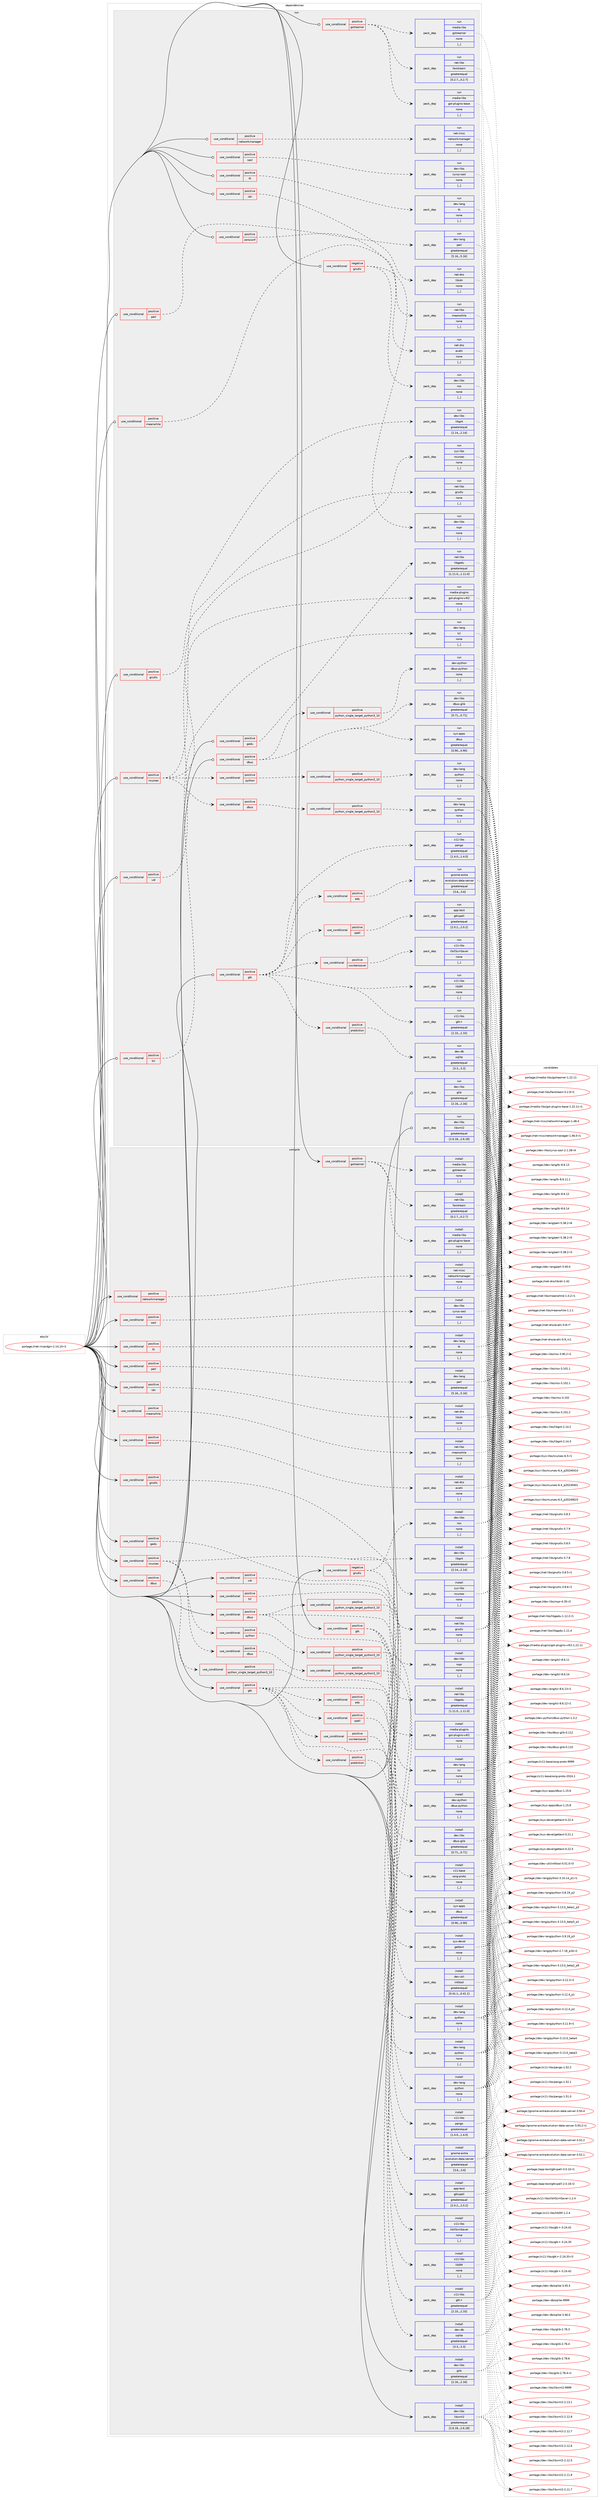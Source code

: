 digraph prolog {

# *************
# Graph options
# *************

newrank=true;
concentrate=true;
compound=true;
graph [rankdir=LR,fontname=Helvetica,fontsize=10,ranksep=1.5];#, ranksep=2.5, nodesep=0.2];
edge  [arrowhead=vee];
node  [fontname=Helvetica,fontsize=10];

# **********
# The ebuild
# **********

subgraph cluster_leftcol {
color=gray;
label=<<i>ebuild</i>>;
id [label="portage://net-im/pidgin-2.14.10-r1", color=red, width=4, href="../net-im/pidgin-2.14.10-r1.svg"];
}

# ****************
# The dependencies
# ****************

subgraph cluster_midcol {
color=gray;
label=<<i>dependencies</i>>;
subgraph cluster_compile {
fillcolor="#eeeeee";
style=filled;
label=<<i>compile</i>>;
subgraph cond91659 {
dependency352524 [label=<<TABLE BORDER="0" CELLBORDER="1" CELLSPACING="0" CELLPADDING="4"><TR><TD ROWSPAN="3" CELLPADDING="10">use_conditional</TD></TR><TR><TD>negative</TD></TR><TR><TD>gnutls</TD></TR></TABLE>>, shape=none, color=red];
subgraph pack258261 {
dependency352525 [label=<<TABLE BORDER="0" CELLBORDER="1" CELLSPACING="0" CELLPADDING="4" WIDTH="220"><TR><TD ROWSPAN="6" CELLPADDING="30">pack_dep</TD></TR><TR><TD WIDTH="110">install</TD></TR><TR><TD>dev-libs</TD></TR><TR><TD>nspr</TD></TR><TR><TD>none</TD></TR><TR><TD>[,,]</TD></TR></TABLE>>, shape=none, color=blue];
}
dependency352524:e -> dependency352525:w [weight=20,style="dashed",arrowhead="vee"];
subgraph pack258262 {
dependency352526 [label=<<TABLE BORDER="0" CELLBORDER="1" CELLSPACING="0" CELLPADDING="4" WIDTH="220"><TR><TD ROWSPAN="6" CELLPADDING="30">pack_dep</TD></TR><TR><TD WIDTH="110">install</TD></TR><TR><TD>dev-libs</TD></TR><TR><TD>nss</TD></TR><TR><TD>none</TD></TR><TR><TD>[,,]</TD></TR></TABLE>>, shape=none, color=blue];
}
dependency352524:e -> dependency352526:w [weight=20,style="dashed",arrowhead="vee"];
}
id:e -> dependency352524:w [weight=20,style="solid",arrowhead="vee"];
subgraph cond91660 {
dependency352527 [label=<<TABLE BORDER="0" CELLBORDER="1" CELLSPACING="0" CELLPADDING="4"><TR><TD ROWSPAN="3" CELLPADDING="10">use_conditional</TD></TR><TR><TD>positive</TD></TR><TR><TD>dbus</TD></TR></TABLE>>, shape=none, color=red];
subgraph cond91661 {
dependency352528 [label=<<TABLE BORDER="0" CELLBORDER="1" CELLSPACING="0" CELLPADDING="4"><TR><TD ROWSPAN="3" CELLPADDING="10">use_conditional</TD></TR><TR><TD>positive</TD></TR><TR><TD>python_single_target_python3_10</TD></TR></TABLE>>, shape=none, color=red];
subgraph pack258263 {
dependency352529 [label=<<TABLE BORDER="0" CELLBORDER="1" CELLSPACING="0" CELLPADDING="4" WIDTH="220"><TR><TD ROWSPAN="6" CELLPADDING="30">pack_dep</TD></TR><TR><TD WIDTH="110">install</TD></TR><TR><TD>dev-lang</TD></TR><TR><TD>python</TD></TR><TR><TD>none</TD></TR><TR><TD>[,,]</TD></TR></TABLE>>, shape=none, color=blue];
}
dependency352528:e -> dependency352529:w [weight=20,style="dashed",arrowhead="vee"];
}
dependency352527:e -> dependency352528:w [weight=20,style="dashed",arrowhead="vee"];
}
id:e -> dependency352527:w [weight=20,style="solid",arrowhead="vee"];
subgraph cond91662 {
dependency352530 [label=<<TABLE BORDER="0" CELLBORDER="1" CELLSPACING="0" CELLPADDING="4"><TR><TD ROWSPAN="3" CELLPADDING="10">use_conditional</TD></TR><TR><TD>positive</TD></TR><TR><TD>dbus</TD></TR></TABLE>>, shape=none, color=red];
subgraph pack258264 {
dependency352531 [label=<<TABLE BORDER="0" CELLBORDER="1" CELLSPACING="0" CELLPADDING="4" WIDTH="220"><TR><TD ROWSPAN="6" CELLPADDING="30">pack_dep</TD></TR><TR><TD WIDTH="110">install</TD></TR><TR><TD>dev-libs</TD></TR><TR><TD>dbus-glib</TD></TR><TR><TD>greaterequal</TD></TR><TR><TD>[0.71,,,0.71]</TD></TR></TABLE>>, shape=none, color=blue];
}
dependency352530:e -> dependency352531:w [weight=20,style="dashed",arrowhead="vee"];
subgraph pack258265 {
dependency352532 [label=<<TABLE BORDER="0" CELLBORDER="1" CELLSPACING="0" CELLPADDING="4" WIDTH="220"><TR><TD ROWSPAN="6" CELLPADDING="30">pack_dep</TD></TR><TR><TD WIDTH="110">install</TD></TR><TR><TD>sys-apps</TD></TR><TR><TD>dbus</TD></TR><TR><TD>greaterequal</TD></TR><TR><TD>[0.90,,,0.90]</TD></TR></TABLE>>, shape=none, color=blue];
}
dependency352530:e -> dependency352532:w [weight=20,style="dashed",arrowhead="vee"];
subgraph cond91663 {
dependency352533 [label=<<TABLE BORDER="0" CELLBORDER="1" CELLSPACING="0" CELLPADDING="4"><TR><TD ROWSPAN="3" CELLPADDING="10">use_conditional</TD></TR><TR><TD>positive</TD></TR><TR><TD>python_single_target_python3_10</TD></TR></TABLE>>, shape=none, color=red];
subgraph pack258266 {
dependency352534 [label=<<TABLE BORDER="0" CELLBORDER="1" CELLSPACING="0" CELLPADDING="4" WIDTH="220"><TR><TD ROWSPAN="6" CELLPADDING="30">pack_dep</TD></TR><TR><TD WIDTH="110">install</TD></TR><TR><TD>dev-python</TD></TR><TR><TD>dbus-python</TD></TR><TR><TD>none</TD></TR><TR><TD>[,,]</TD></TR></TABLE>>, shape=none, color=blue];
}
dependency352533:e -> dependency352534:w [weight=20,style="dashed",arrowhead="vee"];
}
dependency352530:e -> dependency352533:w [weight=20,style="dashed",arrowhead="vee"];
}
id:e -> dependency352530:w [weight=20,style="solid",arrowhead="vee"];
subgraph cond91664 {
dependency352535 [label=<<TABLE BORDER="0" CELLBORDER="1" CELLSPACING="0" CELLPADDING="4"><TR><TD ROWSPAN="3" CELLPADDING="10">use_conditional</TD></TR><TR><TD>positive</TD></TR><TR><TD>gadu</TD></TR></TABLE>>, shape=none, color=red];
subgraph pack258267 {
dependency352536 [label=<<TABLE BORDER="0" CELLBORDER="1" CELLSPACING="0" CELLPADDING="4" WIDTH="220"><TR><TD ROWSPAN="6" CELLPADDING="30">pack_dep</TD></TR><TR><TD WIDTH="110">install</TD></TR><TR><TD>net-libs</TD></TR><TR><TD>libgadu</TD></TR><TR><TD>greaterequal</TD></TR><TR><TD>[1.11.0,,,1.11.0]</TD></TR></TABLE>>, shape=none, color=blue];
}
dependency352535:e -> dependency352536:w [weight=20,style="dashed",arrowhead="vee"];
}
id:e -> dependency352535:w [weight=20,style="solid",arrowhead="vee"];
subgraph cond91665 {
dependency352537 [label=<<TABLE BORDER="0" CELLBORDER="1" CELLSPACING="0" CELLPADDING="4"><TR><TD ROWSPAN="3" CELLPADDING="10">use_conditional</TD></TR><TR><TD>positive</TD></TR><TR><TD>gnutls</TD></TR></TABLE>>, shape=none, color=red];
subgraph pack258268 {
dependency352538 [label=<<TABLE BORDER="0" CELLBORDER="1" CELLSPACING="0" CELLPADDING="4" WIDTH="220"><TR><TD ROWSPAN="6" CELLPADDING="30">pack_dep</TD></TR><TR><TD WIDTH="110">install</TD></TR><TR><TD>net-libs</TD></TR><TR><TD>gnutls</TD></TR><TR><TD>none</TD></TR><TR><TD>[,,]</TD></TR></TABLE>>, shape=none, color=blue];
}
dependency352537:e -> dependency352538:w [weight=20,style="dashed",arrowhead="vee"];
}
id:e -> dependency352537:w [weight=20,style="solid",arrowhead="vee"];
subgraph cond91666 {
dependency352539 [label=<<TABLE BORDER="0" CELLBORDER="1" CELLSPACING="0" CELLPADDING="4"><TR><TD ROWSPAN="3" CELLPADDING="10">use_conditional</TD></TR><TR><TD>positive</TD></TR><TR><TD>gstreamer</TD></TR></TABLE>>, shape=none, color=red];
subgraph pack258269 {
dependency352540 [label=<<TABLE BORDER="0" CELLBORDER="1" CELLSPACING="0" CELLPADDING="4" WIDTH="220"><TR><TD ROWSPAN="6" CELLPADDING="30">pack_dep</TD></TR><TR><TD WIDTH="110">install</TD></TR><TR><TD>media-libs</TD></TR><TR><TD>gstreamer</TD></TR><TR><TD>none</TD></TR><TR><TD>[,,]</TD></TR></TABLE>>, shape=none, color=blue];
}
dependency352539:e -> dependency352540:w [weight=20,style="dashed",arrowhead="vee"];
subgraph pack258270 {
dependency352541 [label=<<TABLE BORDER="0" CELLBORDER="1" CELLSPACING="0" CELLPADDING="4" WIDTH="220"><TR><TD ROWSPAN="6" CELLPADDING="30">pack_dep</TD></TR><TR><TD WIDTH="110">install</TD></TR><TR><TD>media-libs</TD></TR><TR><TD>gst-plugins-base</TD></TR><TR><TD>none</TD></TR><TR><TD>[,,]</TD></TR></TABLE>>, shape=none, color=blue];
}
dependency352539:e -> dependency352541:w [weight=20,style="dashed",arrowhead="vee"];
subgraph pack258271 {
dependency352542 [label=<<TABLE BORDER="0" CELLBORDER="1" CELLSPACING="0" CELLPADDING="4" WIDTH="220"><TR><TD ROWSPAN="6" CELLPADDING="30">pack_dep</TD></TR><TR><TD WIDTH="110">install</TD></TR><TR><TD>net-libs</TD></TR><TR><TD>farstream</TD></TR><TR><TD>greaterequal</TD></TR><TR><TD>[0.2.7,,,0.2.7]</TD></TR></TABLE>>, shape=none, color=blue];
}
dependency352539:e -> dependency352542:w [weight=20,style="dashed",arrowhead="vee"];
}
id:e -> dependency352539:w [weight=20,style="solid",arrowhead="vee"];
subgraph cond91667 {
dependency352543 [label=<<TABLE BORDER="0" CELLBORDER="1" CELLSPACING="0" CELLPADDING="4"><TR><TD ROWSPAN="3" CELLPADDING="10">use_conditional</TD></TR><TR><TD>positive</TD></TR><TR><TD>gtk</TD></TR></TABLE>>, shape=none, color=red];
subgraph pack258272 {
dependency352544 [label=<<TABLE BORDER="0" CELLBORDER="1" CELLSPACING="0" CELLPADDING="4" WIDTH="220"><TR><TD ROWSPAN="6" CELLPADDING="30">pack_dep</TD></TR><TR><TD WIDTH="110">install</TD></TR><TR><TD>x11-base</TD></TR><TR><TD>xorg-proto</TD></TR><TR><TD>none</TD></TR><TR><TD>[,,]</TD></TR></TABLE>>, shape=none, color=blue];
}
dependency352543:e -> dependency352544:w [weight=20,style="dashed",arrowhead="vee"];
subgraph pack258273 {
dependency352545 [label=<<TABLE BORDER="0" CELLBORDER="1" CELLSPACING="0" CELLPADDING="4" WIDTH="220"><TR><TD ROWSPAN="6" CELLPADDING="30">pack_dep</TD></TR><TR><TD WIDTH="110">install</TD></TR><TR><TD>dev-util</TD></TR><TR><TD>intltool</TD></TR><TR><TD>greaterequal</TD></TR><TR><TD>[0.41.1,,,0.41.1]</TD></TR></TABLE>>, shape=none, color=blue];
}
dependency352543:e -> dependency352545:w [weight=20,style="dashed",arrowhead="vee"];
subgraph pack258274 {
dependency352546 [label=<<TABLE BORDER="0" CELLBORDER="1" CELLSPACING="0" CELLPADDING="4" WIDTH="220"><TR><TD ROWSPAN="6" CELLPADDING="30">pack_dep</TD></TR><TR><TD WIDTH="110">install</TD></TR><TR><TD>sys-devel</TD></TR><TR><TD>gettext</TD></TR><TR><TD>none</TD></TR><TR><TD>[,,]</TD></TR></TABLE>>, shape=none, color=blue];
}
dependency352543:e -> dependency352546:w [weight=20,style="dashed",arrowhead="vee"];
}
id:e -> dependency352543:w [weight=20,style="solid",arrowhead="vee"];
subgraph cond91668 {
dependency352547 [label=<<TABLE BORDER="0" CELLBORDER="1" CELLSPACING="0" CELLPADDING="4"><TR><TD ROWSPAN="3" CELLPADDING="10">use_conditional</TD></TR><TR><TD>positive</TD></TR><TR><TD>gtk</TD></TR></TABLE>>, shape=none, color=red];
subgraph pack258275 {
dependency352548 [label=<<TABLE BORDER="0" CELLBORDER="1" CELLSPACING="0" CELLPADDING="4" WIDTH="220"><TR><TD ROWSPAN="6" CELLPADDING="30">pack_dep</TD></TR><TR><TD WIDTH="110">install</TD></TR><TR><TD>x11-libs</TD></TR><TR><TD>gtk+</TD></TR><TR><TD>greaterequal</TD></TR><TR><TD>[2.10,,,2.10]</TD></TR></TABLE>>, shape=none, color=blue];
}
dependency352547:e -> dependency352548:w [weight=20,style="dashed",arrowhead="vee"];
subgraph pack258276 {
dependency352549 [label=<<TABLE BORDER="0" CELLBORDER="1" CELLSPACING="0" CELLPADDING="4" WIDTH="220"><TR><TD ROWSPAN="6" CELLPADDING="30">pack_dep</TD></TR><TR><TD WIDTH="110">install</TD></TR><TR><TD>x11-libs</TD></TR><TR><TD>libSM</TD></TR><TR><TD>none</TD></TR><TR><TD>[,,]</TD></TR></TABLE>>, shape=none, color=blue];
}
dependency352547:e -> dependency352549:w [weight=20,style="dashed",arrowhead="vee"];
subgraph pack258277 {
dependency352550 [label=<<TABLE BORDER="0" CELLBORDER="1" CELLSPACING="0" CELLPADDING="4" WIDTH="220"><TR><TD ROWSPAN="6" CELLPADDING="30">pack_dep</TD></TR><TR><TD WIDTH="110">install</TD></TR><TR><TD>x11-libs</TD></TR><TR><TD>pango</TD></TR><TR><TD>greaterequal</TD></TR><TR><TD>[1.4.0,,,1.4.0]</TD></TR></TABLE>>, shape=none, color=blue];
}
dependency352547:e -> dependency352550:w [weight=20,style="dashed",arrowhead="vee"];
subgraph cond91669 {
dependency352551 [label=<<TABLE BORDER="0" CELLBORDER="1" CELLSPACING="0" CELLPADDING="4"><TR><TD ROWSPAN="3" CELLPADDING="10">use_conditional</TD></TR><TR><TD>positive</TD></TR><TR><TD>xscreensaver</TD></TR></TABLE>>, shape=none, color=red];
subgraph pack258278 {
dependency352552 [label=<<TABLE BORDER="0" CELLBORDER="1" CELLSPACING="0" CELLPADDING="4" WIDTH="220"><TR><TD ROWSPAN="6" CELLPADDING="30">pack_dep</TD></TR><TR><TD WIDTH="110">install</TD></TR><TR><TD>x11-libs</TD></TR><TR><TD>libXScrnSaver</TD></TR><TR><TD>none</TD></TR><TR><TD>[,,]</TD></TR></TABLE>>, shape=none, color=blue];
}
dependency352551:e -> dependency352552:w [weight=20,style="dashed",arrowhead="vee"];
}
dependency352547:e -> dependency352551:w [weight=20,style="dashed",arrowhead="vee"];
subgraph cond91670 {
dependency352553 [label=<<TABLE BORDER="0" CELLBORDER="1" CELLSPACING="0" CELLPADDING="4"><TR><TD ROWSPAN="3" CELLPADDING="10">use_conditional</TD></TR><TR><TD>positive</TD></TR><TR><TD>spell</TD></TR></TABLE>>, shape=none, color=red];
subgraph pack258279 {
dependency352554 [label=<<TABLE BORDER="0" CELLBORDER="1" CELLSPACING="0" CELLPADDING="4" WIDTH="220"><TR><TD ROWSPAN="6" CELLPADDING="30">pack_dep</TD></TR><TR><TD WIDTH="110">install</TD></TR><TR><TD>app-text</TD></TR><TR><TD>gtkspell</TD></TR><TR><TD>greaterequal</TD></TR><TR><TD>[2.0.2,,,2.0.2]</TD></TR></TABLE>>, shape=none, color=blue];
}
dependency352553:e -> dependency352554:w [weight=20,style="dashed",arrowhead="vee"];
}
dependency352547:e -> dependency352553:w [weight=20,style="dashed",arrowhead="vee"];
subgraph cond91671 {
dependency352555 [label=<<TABLE BORDER="0" CELLBORDER="1" CELLSPACING="0" CELLPADDING="4"><TR><TD ROWSPAN="3" CELLPADDING="10">use_conditional</TD></TR><TR><TD>positive</TD></TR><TR><TD>eds</TD></TR></TABLE>>, shape=none, color=red];
subgraph pack258280 {
dependency352556 [label=<<TABLE BORDER="0" CELLBORDER="1" CELLSPACING="0" CELLPADDING="4" WIDTH="220"><TR><TD ROWSPAN="6" CELLPADDING="30">pack_dep</TD></TR><TR><TD WIDTH="110">install</TD></TR><TR><TD>gnome-extra</TD></TR><TR><TD>evolution-data-server</TD></TR><TR><TD>greaterequal</TD></TR><TR><TD>[3.6,,,3.6]</TD></TR></TABLE>>, shape=none, color=blue];
}
dependency352555:e -> dependency352556:w [weight=20,style="dashed",arrowhead="vee"];
}
dependency352547:e -> dependency352555:w [weight=20,style="dashed",arrowhead="vee"];
subgraph cond91672 {
dependency352557 [label=<<TABLE BORDER="0" CELLBORDER="1" CELLSPACING="0" CELLPADDING="4"><TR><TD ROWSPAN="3" CELLPADDING="10">use_conditional</TD></TR><TR><TD>positive</TD></TR><TR><TD>prediction</TD></TR></TABLE>>, shape=none, color=red];
subgraph pack258281 {
dependency352558 [label=<<TABLE BORDER="0" CELLBORDER="1" CELLSPACING="0" CELLPADDING="4" WIDTH="220"><TR><TD ROWSPAN="6" CELLPADDING="30">pack_dep</TD></TR><TR><TD WIDTH="110">install</TD></TR><TR><TD>dev-db</TD></TR><TR><TD>sqlite</TD></TR><TR><TD>greaterequal</TD></TR><TR><TD>[3.3,,,3.3]</TD></TR></TABLE>>, shape=none, color=blue];
}
dependency352557:e -> dependency352558:w [weight=20,style="dashed",arrowhead="vee"];
}
dependency352547:e -> dependency352557:w [weight=20,style="dashed",arrowhead="vee"];
}
id:e -> dependency352547:w [weight=20,style="solid",arrowhead="vee"];
subgraph cond91673 {
dependency352559 [label=<<TABLE BORDER="0" CELLBORDER="1" CELLSPACING="0" CELLPADDING="4"><TR><TD ROWSPAN="3" CELLPADDING="10">use_conditional</TD></TR><TR><TD>positive</TD></TR><TR><TD>idn</TD></TR></TABLE>>, shape=none, color=red];
subgraph pack258282 {
dependency352560 [label=<<TABLE BORDER="0" CELLBORDER="1" CELLSPACING="0" CELLPADDING="4" WIDTH="220"><TR><TD ROWSPAN="6" CELLPADDING="30">pack_dep</TD></TR><TR><TD WIDTH="110">install</TD></TR><TR><TD>net-dns</TD></TR><TR><TD>libidn</TD></TR><TR><TD>none</TD></TR><TR><TD>[,,]</TD></TR></TABLE>>, shape=none, color=blue];
}
dependency352559:e -> dependency352560:w [weight=20,style="dashed",arrowhead="vee"];
}
id:e -> dependency352559:w [weight=20,style="solid",arrowhead="vee"];
subgraph cond91674 {
dependency352561 [label=<<TABLE BORDER="0" CELLBORDER="1" CELLSPACING="0" CELLPADDING="4"><TR><TD ROWSPAN="3" CELLPADDING="10">use_conditional</TD></TR><TR><TD>positive</TD></TR><TR><TD>meanwhile</TD></TR></TABLE>>, shape=none, color=red];
subgraph pack258283 {
dependency352562 [label=<<TABLE BORDER="0" CELLBORDER="1" CELLSPACING="0" CELLPADDING="4" WIDTH="220"><TR><TD ROWSPAN="6" CELLPADDING="30">pack_dep</TD></TR><TR><TD WIDTH="110">install</TD></TR><TR><TD>net-libs</TD></TR><TR><TD>meanwhile</TD></TR><TR><TD>none</TD></TR><TR><TD>[,,]</TD></TR></TABLE>>, shape=none, color=blue];
}
dependency352561:e -> dependency352562:w [weight=20,style="dashed",arrowhead="vee"];
}
id:e -> dependency352561:w [weight=20,style="solid",arrowhead="vee"];
subgraph cond91675 {
dependency352563 [label=<<TABLE BORDER="0" CELLBORDER="1" CELLSPACING="0" CELLPADDING="4"><TR><TD ROWSPAN="3" CELLPADDING="10">use_conditional</TD></TR><TR><TD>positive</TD></TR><TR><TD>ncurses</TD></TR></TABLE>>, shape=none, color=red];
subgraph pack258284 {
dependency352564 [label=<<TABLE BORDER="0" CELLBORDER="1" CELLSPACING="0" CELLPADDING="4" WIDTH="220"><TR><TD ROWSPAN="6" CELLPADDING="30">pack_dep</TD></TR><TR><TD WIDTH="110">install</TD></TR><TR><TD>dev-libs</TD></TR><TR><TD>libgnt</TD></TR><TR><TD>greaterequal</TD></TR><TR><TD>[2.14,,,2.14]</TD></TR></TABLE>>, shape=none, color=blue];
}
dependency352563:e -> dependency352564:w [weight=20,style="dashed",arrowhead="vee"];
subgraph pack258285 {
dependency352565 [label=<<TABLE BORDER="0" CELLBORDER="1" CELLSPACING="0" CELLPADDING="4" WIDTH="220"><TR><TD ROWSPAN="6" CELLPADDING="30">pack_dep</TD></TR><TR><TD WIDTH="110">install</TD></TR><TR><TD>sys-libs</TD></TR><TR><TD>ncurses</TD></TR><TR><TD>none</TD></TR><TR><TD>[,,]</TD></TR></TABLE>>, shape=none, color=blue];
}
dependency352563:e -> dependency352565:w [weight=20,style="dashed",arrowhead="vee"];
subgraph cond91676 {
dependency352566 [label=<<TABLE BORDER="0" CELLBORDER="1" CELLSPACING="0" CELLPADDING="4"><TR><TD ROWSPAN="3" CELLPADDING="10">use_conditional</TD></TR><TR><TD>positive</TD></TR><TR><TD>dbus</TD></TR></TABLE>>, shape=none, color=red];
subgraph cond91677 {
dependency352567 [label=<<TABLE BORDER="0" CELLBORDER="1" CELLSPACING="0" CELLPADDING="4"><TR><TD ROWSPAN="3" CELLPADDING="10">use_conditional</TD></TR><TR><TD>positive</TD></TR><TR><TD>python_single_target_python3_10</TD></TR></TABLE>>, shape=none, color=red];
subgraph pack258286 {
dependency352568 [label=<<TABLE BORDER="0" CELLBORDER="1" CELLSPACING="0" CELLPADDING="4" WIDTH="220"><TR><TD ROWSPAN="6" CELLPADDING="30">pack_dep</TD></TR><TR><TD WIDTH="110">install</TD></TR><TR><TD>dev-lang</TD></TR><TR><TD>python</TD></TR><TR><TD>none</TD></TR><TR><TD>[,,]</TD></TR></TABLE>>, shape=none, color=blue];
}
dependency352567:e -> dependency352568:w [weight=20,style="dashed",arrowhead="vee"];
}
dependency352566:e -> dependency352567:w [weight=20,style="dashed",arrowhead="vee"];
}
dependency352563:e -> dependency352566:w [weight=20,style="dashed",arrowhead="vee"];
subgraph cond91678 {
dependency352569 [label=<<TABLE BORDER="0" CELLBORDER="1" CELLSPACING="0" CELLPADDING="4"><TR><TD ROWSPAN="3" CELLPADDING="10">use_conditional</TD></TR><TR><TD>positive</TD></TR><TR><TD>python</TD></TR></TABLE>>, shape=none, color=red];
subgraph cond91679 {
dependency352570 [label=<<TABLE BORDER="0" CELLBORDER="1" CELLSPACING="0" CELLPADDING="4"><TR><TD ROWSPAN="3" CELLPADDING="10">use_conditional</TD></TR><TR><TD>positive</TD></TR><TR><TD>python_single_target_python3_10</TD></TR></TABLE>>, shape=none, color=red];
subgraph pack258287 {
dependency352571 [label=<<TABLE BORDER="0" CELLBORDER="1" CELLSPACING="0" CELLPADDING="4" WIDTH="220"><TR><TD ROWSPAN="6" CELLPADDING="30">pack_dep</TD></TR><TR><TD WIDTH="110">install</TD></TR><TR><TD>dev-lang</TD></TR><TR><TD>python</TD></TR><TR><TD>none</TD></TR><TR><TD>[,,]</TD></TR></TABLE>>, shape=none, color=blue];
}
dependency352570:e -> dependency352571:w [weight=20,style="dashed",arrowhead="vee"];
}
dependency352569:e -> dependency352570:w [weight=20,style="dashed",arrowhead="vee"];
}
dependency352563:e -> dependency352569:w [weight=20,style="dashed",arrowhead="vee"];
}
id:e -> dependency352563:w [weight=20,style="solid",arrowhead="vee"];
subgraph cond91680 {
dependency352572 [label=<<TABLE BORDER="0" CELLBORDER="1" CELLSPACING="0" CELLPADDING="4"><TR><TD ROWSPAN="3" CELLPADDING="10">use_conditional</TD></TR><TR><TD>positive</TD></TR><TR><TD>networkmanager</TD></TR></TABLE>>, shape=none, color=red];
subgraph pack258288 {
dependency352573 [label=<<TABLE BORDER="0" CELLBORDER="1" CELLSPACING="0" CELLPADDING="4" WIDTH="220"><TR><TD ROWSPAN="6" CELLPADDING="30">pack_dep</TD></TR><TR><TD WIDTH="110">install</TD></TR><TR><TD>net-misc</TD></TR><TR><TD>networkmanager</TD></TR><TR><TD>none</TD></TR><TR><TD>[,,]</TD></TR></TABLE>>, shape=none, color=blue];
}
dependency352572:e -> dependency352573:w [weight=20,style="dashed",arrowhead="vee"];
}
id:e -> dependency352572:w [weight=20,style="solid",arrowhead="vee"];
subgraph cond91681 {
dependency352574 [label=<<TABLE BORDER="0" CELLBORDER="1" CELLSPACING="0" CELLPADDING="4"><TR><TD ROWSPAN="3" CELLPADDING="10">use_conditional</TD></TR><TR><TD>positive</TD></TR><TR><TD>perl</TD></TR></TABLE>>, shape=none, color=red];
subgraph pack258289 {
dependency352575 [label=<<TABLE BORDER="0" CELLBORDER="1" CELLSPACING="0" CELLPADDING="4" WIDTH="220"><TR><TD ROWSPAN="6" CELLPADDING="30">pack_dep</TD></TR><TR><TD WIDTH="110">install</TD></TR><TR><TD>dev-lang</TD></TR><TR><TD>perl</TD></TR><TR><TD>greaterequal</TD></TR><TR><TD>[5.16,,,5.16]</TD></TR></TABLE>>, shape=none, color=blue];
}
dependency352574:e -> dependency352575:w [weight=20,style="dashed",arrowhead="vee"];
}
id:e -> dependency352574:w [weight=20,style="solid",arrowhead="vee"];
subgraph cond91682 {
dependency352576 [label=<<TABLE BORDER="0" CELLBORDER="1" CELLSPACING="0" CELLPADDING="4"><TR><TD ROWSPAN="3" CELLPADDING="10">use_conditional</TD></TR><TR><TD>positive</TD></TR><TR><TD>sasl</TD></TR></TABLE>>, shape=none, color=red];
subgraph pack258290 {
dependency352577 [label=<<TABLE BORDER="0" CELLBORDER="1" CELLSPACING="0" CELLPADDING="4" WIDTH="220"><TR><TD ROWSPAN="6" CELLPADDING="30">pack_dep</TD></TR><TR><TD WIDTH="110">install</TD></TR><TR><TD>dev-libs</TD></TR><TR><TD>cyrus-sasl</TD></TR><TR><TD>none</TD></TR><TR><TD>[,,]</TD></TR></TABLE>>, shape=none, color=blue];
}
dependency352576:e -> dependency352577:w [weight=20,style="dashed",arrowhead="vee"];
}
id:e -> dependency352576:w [weight=20,style="solid",arrowhead="vee"];
subgraph cond91683 {
dependency352578 [label=<<TABLE BORDER="0" CELLBORDER="1" CELLSPACING="0" CELLPADDING="4"><TR><TD ROWSPAN="3" CELLPADDING="10">use_conditional</TD></TR><TR><TD>positive</TD></TR><TR><TD>tcl</TD></TR></TABLE>>, shape=none, color=red];
subgraph pack258291 {
dependency352579 [label=<<TABLE BORDER="0" CELLBORDER="1" CELLSPACING="0" CELLPADDING="4" WIDTH="220"><TR><TD ROWSPAN="6" CELLPADDING="30">pack_dep</TD></TR><TR><TD WIDTH="110">install</TD></TR><TR><TD>dev-lang</TD></TR><TR><TD>tcl</TD></TR><TR><TD>none</TD></TR><TR><TD>[,,]</TD></TR></TABLE>>, shape=none, color=blue];
}
dependency352578:e -> dependency352579:w [weight=20,style="dashed",arrowhead="vee"];
}
id:e -> dependency352578:w [weight=20,style="solid",arrowhead="vee"];
subgraph cond91684 {
dependency352580 [label=<<TABLE BORDER="0" CELLBORDER="1" CELLSPACING="0" CELLPADDING="4"><TR><TD ROWSPAN="3" CELLPADDING="10">use_conditional</TD></TR><TR><TD>positive</TD></TR><TR><TD>tk</TD></TR></TABLE>>, shape=none, color=red];
subgraph pack258292 {
dependency352581 [label=<<TABLE BORDER="0" CELLBORDER="1" CELLSPACING="0" CELLPADDING="4" WIDTH="220"><TR><TD ROWSPAN="6" CELLPADDING="30">pack_dep</TD></TR><TR><TD WIDTH="110">install</TD></TR><TR><TD>dev-lang</TD></TR><TR><TD>tk</TD></TR><TR><TD>none</TD></TR><TR><TD>[,,]</TD></TR></TABLE>>, shape=none, color=blue];
}
dependency352580:e -> dependency352581:w [weight=20,style="dashed",arrowhead="vee"];
}
id:e -> dependency352580:w [weight=20,style="solid",arrowhead="vee"];
subgraph cond91685 {
dependency352582 [label=<<TABLE BORDER="0" CELLBORDER="1" CELLSPACING="0" CELLPADDING="4"><TR><TD ROWSPAN="3" CELLPADDING="10">use_conditional</TD></TR><TR><TD>positive</TD></TR><TR><TD>v4l</TD></TR></TABLE>>, shape=none, color=red];
subgraph pack258293 {
dependency352583 [label=<<TABLE BORDER="0" CELLBORDER="1" CELLSPACING="0" CELLPADDING="4" WIDTH="220"><TR><TD ROWSPAN="6" CELLPADDING="30">pack_dep</TD></TR><TR><TD WIDTH="110">install</TD></TR><TR><TD>media-plugins</TD></TR><TR><TD>gst-plugins-v4l2</TD></TR><TR><TD>none</TD></TR><TR><TD>[,,]</TD></TR></TABLE>>, shape=none, color=blue];
}
dependency352582:e -> dependency352583:w [weight=20,style="dashed",arrowhead="vee"];
}
id:e -> dependency352582:w [weight=20,style="solid",arrowhead="vee"];
subgraph cond91686 {
dependency352584 [label=<<TABLE BORDER="0" CELLBORDER="1" CELLSPACING="0" CELLPADDING="4"><TR><TD ROWSPAN="3" CELLPADDING="10">use_conditional</TD></TR><TR><TD>positive</TD></TR><TR><TD>zeroconf</TD></TR></TABLE>>, shape=none, color=red];
subgraph pack258294 {
dependency352585 [label=<<TABLE BORDER="0" CELLBORDER="1" CELLSPACING="0" CELLPADDING="4" WIDTH="220"><TR><TD ROWSPAN="6" CELLPADDING="30">pack_dep</TD></TR><TR><TD WIDTH="110">install</TD></TR><TR><TD>net-dns</TD></TR><TR><TD>avahi</TD></TR><TR><TD>none</TD></TR><TR><TD>[,,]</TD></TR></TABLE>>, shape=none, color=blue];
}
dependency352584:e -> dependency352585:w [weight=20,style="dashed",arrowhead="vee"];
}
id:e -> dependency352584:w [weight=20,style="solid",arrowhead="vee"];
subgraph pack258295 {
dependency352586 [label=<<TABLE BORDER="0" CELLBORDER="1" CELLSPACING="0" CELLPADDING="4" WIDTH="220"><TR><TD ROWSPAN="6" CELLPADDING="30">pack_dep</TD></TR><TR><TD WIDTH="110">install</TD></TR><TR><TD>dev-libs</TD></TR><TR><TD>glib</TD></TR><TR><TD>greaterequal</TD></TR><TR><TD>[2.16,,,2.16]</TD></TR></TABLE>>, shape=none, color=blue];
}
id:e -> dependency352586:w [weight=20,style="solid",arrowhead="vee"];
subgraph pack258296 {
dependency352587 [label=<<TABLE BORDER="0" CELLBORDER="1" CELLSPACING="0" CELLPADDING="4" WIDTH="220"><TR><TD ROWSPAN="6" CELLPADDING="30">pack_dep</TD></TR><TR><TD WIDTH="110">install</TD></TR><TR><TD>dev-libs</TD></TR><TR><TD>libxml2</TD></TR><TR><TD>greaterequal</TD></TR><TR><TD>[2.6.18,,,2.6.18]</TD></TR></TABLE>>, shape=none, color=blue];
}
id:e -> dependency352587:w [weight=20,style="solid",arrowhead="vee"];
}
subgraph cluster_compileandrun {
fillcolor="#eeeeee";
style=filled;
label=<<i>compile and run</i>>;
}
subgraph cluster_run {
fillcolor="#eeeeee";
style=filled;
label=<<i>run</i>>;
subgraph cond91687 {
dependency352588 [label=<<TABLE BORDER="0" CELLBORDER="1" CELLSPACING="0" CELLPADDING="4"><TR><TD ROWSPAN="3" CELLPADDING="10">use_conditional</TD></TR><TR><TD>negative</TD></TR><TR><TD>gnutls</TD></TR></TABLE>>, shape=none, color=red];
subgraph pack258297 {
dependency352589 [label=<<TABLE BORDER="0" CELLBORDER="1" CELLSPACING="0" CELLPADDING="4" WIDTH="220"><TR><TD ROWSPAN="6" CELLPADDING="30">pack_dep</TD></TR><TR><TD WIDTH="110">run</TD></TR><TR><TD>dev-libs</TD></TR><TR><TD>nspr</TD></TR><TR><TD>none</TD></TR><TR><TD>[,,]</TD></TR></TABLE>>, shape=none, color=blue];
}
dependency352588:e -> dependency352589:w [weight=20,style="dashed",arrowhead="vee"];
subgraph pack258298 {
dependency352590 [label=<<TABLE BORDER="0" CELLBORDER="1" CELLSPACING="0" CELLPADDING="4" WIDTH="220"><TR><TD ROWSPAN="6" CELLPADDING="30">pack_dep</TD></TR><TR><TD WIDTH="110">run</TD></TR><TR><TD>dev-libs</TD></TR><TR><TD>nss</TD></TR><TR><TD>none</TD></TR><TR><TD>[,,]</TD></TR></TABLE>>, shape=none, color=blue];
}
dependency352588:e -> dependency352590:w [weight=20,style="dashed",arrowhead="vee"];
}
id:e -> dependency352588:w [weight=20,style="solid",arrowhead="odot"];
subgraph cond91688 {
dependency352591 [label=<<TABLE BORDER="0" CELLBORDER="1" CELLSPACING="0" CELLPADDING="4"><TR><TD ROWSPAN="3" CELLPADDING="10">use_conditional</TD></TR><TR><TD>positive</TD></TR><TR><TD>dbus</TD></TR></TABLE>>, shape=none, color=red];
subgraph pack258299 {
dependency352592 [label=<<TABLE BORDER="0" CELLBORDER="1" CELLSPACING="0" CELLPADDING="4" WIDTH="220"><TR><TD ROWSPAN="6" CELLPADDING="30">pack_dep</TD></TR><TR><TD WIDTH="110">run</TD></TR><TR><TD>dev-libs</TD></TR><TR><TD>dbus-glib</TD></TR><TR><TD>greaterequal</TD></TR><TR><TD>[0.71,,,0.71]</TD></TR></TABLE>>, shape=none, color=blue];
}
dependency352591:e -> dependency352592:w [weight=20,style="dashed",arrowhead="vee"];
subgraph pack258300 {
dependency352593 [label=<<TABLE BORDER="0" CELLBORDER="1" CELLSPACING="0" CELLPADDING="4" WIDTH="220"><TR><TD ROWSPAN="6" CELLPADDING="30">pack_dep</TD></TR><TR><TD WIDTH="110">run</TD></TR><TR><TD>sys-apps</TD></TR><TR><TD>dbus</TD></TR><TR><TD>greaterequal</TD></TR><TR><TD>[0.90,,,0.90]</TD></TR></TABLE>>, shape=none, color=blue];
}
dependency352591:e -> dependency352593:w [weight=20,style="dashed",arrowhead="vee"];
subgraph cond91689 {
dependency352594 [label=<<TABLE BORDER="0" CELLBORDER="1" CELLSPACING="0" CELLPADDING="4"><TR><TD ROWSPAN="3" CELLPADDING="10">use_conditional</TD></TR><TR><TD>positive</TD></TR><TR><TD>python_single_target_python3_10</TD></TR></TABLE>>, shape=none, color=red];
subgraph pack258301 {
dependency352595 [label=<<TABLE BORDER="0" CELLBORDER="1" CELLSPACING="0" CELLPADDING="4" WIDTH="220"><TR><TD ROWSPAN="6" CELLPADDING="30">pack_dep</TD></TR><TR><TD WIDTH="110">run</TD></TR><TR><TD>dev-python</TD></TR><TR><TD>dbus-python</TD></TR><TR><TD>none</TD></TR><TR><TD>[,,]</TD></TR></TABLE>>, shape=none, color=blue];
}
dependency352594:e -> dependency352595:w [weight=20,style="dashed",arrowhead="vee"];
}
dependency352591:e -> dependency352594:w [weight=20,style="dashed",arrowhead="vee"];
}
id:e -> dependency352591:w [weight=20,style="solid",arrowhead="odot"];
subgraph cond91690 {
dependency352596 [label=<<TABLE BORDER="0" CELLBORDER="1" CELLSPACING="0" CELLPADDING="4"><TR><TD ROWSPAN="3" CELLPADDING="10">use_conditional</TD></TR><TR><TD>positive</TD></TR><TR><TD>gadu</TD></TR></TABLE>>, shape=none, color=red];
subgraph pack258302 {
dependency352597 [label=<<TABLE BORDER="0" CELLBORDER="1" CELLSPACING="0" CELLPADDING="4" WIDTH="220"><TR><TD ROWSPAN="6" CELLPADDING="30">pack_dep</TD></TR><TR><TD WIDTH="110">run</TD></TR><TR><TD>net-libs</TD></TR><TR><TD>libgadu</TD></TR><TR><TD>greaterequal</TD></TR><TR><TD>[1.11.0,,,1.11.0]</TD></TR></TABLE>>, shape=none, color=blue];
}
dependency352596:e -> dependency352597:w [weight=20,style="dashed",arrowhead="vee"];
}
id:e -> dependency352596:w [weight=20,style="solid",arrowhead="odot"];
subgraph cond91691 {
dependency352598 [label=<<TABLE BORDER="0" CELLBORDER="1" CELLSPACING="0" CELLPADDING="4"><TR><TD ROWSPAN="3" CELLPADDING="10">use_conditional</TD></TR><TR><TD>positive</TD></TR><TR><TD>gnutls</TD></TR></TABLE>>, shape=none, color=red];
subgraph pack258303 {
dependency352599 [label=<<TABLE BORDER="0" CELLBORDER="1" CELLSPACING="0" CELLPADDING="4" WIDTH="220"><TR><TD ROWSPAN="6" CELLPADDING="30">pack_dep</TD></TR><TR><TD WIDTH="110">run</TD></TR><TR><TD>net-libs</TD></TR><TR><TD>gnutls</TD></TR><TR><TD>none</TD></TR><TR><TD>[,,]</TD></TR></TABLE>>, shape=none, color=blue];
}
dependency352598:e -> dependency352599:w [weight=20,style="dashed",arrowhead="vee"];
}
id:e -> dependency352598:w [weight=20,style="solid",arrowhead="odot"];
subgraph cond91692 {
dependency352600 [label=<<TABLE BORDER="0" CELLBORDER="1" CELLSPACING="0" CELLPADDING="4"><TR><TD ROWSPAN="3" CELLPADDING="10">use_conditional</TD></TR><TR><TD>positive</TD></TR><TR><TD>gstreamer</TD></TR></TABLE>>, shape=none, color=red];
subgraph pack258304 {
dependency352601 [label=<<TABLE BORDER="0" CELLBORDER="1" CELLSPACING="0" CELLPADDING="4" WIDTH="220"><TR><TD ROWSPAN="6" CELLPADDING="30">pack_dep</TD></TR><TR><TD WIDTH="110">run</TD></TR><TR><TD>media-libs</TD></TR><TR><TD>gstreamer</TD></TR><TR><TD>none</TD></TR><TR><TD>[,,]</TD></TR></TABLE>>, shape=none, color=blue];
}
dependency352600:e -> dependency352601:w [weight=20,style="dashed",arrowhead="vee"];
subgraph pack258305 {
dependency352602 [label=<<TABLE BORDER="0" CELLBORDER="1" CELLSPACING="0" CELLPADDING="4" WIDTH="220"><TR><TD ROWSPAN="6" CELLPADDING="30">pack_dep</TD></TR><TR><TD WIDTH="110">run</TD></TR><TR><TD>media-libs</TD></TR><TR><TD>gst-plugins-base</TD></TR><TR><TD>none</TD></TR><TR><TD>[,,]</TD></TR></TABLE>>, shape=none, color=blue];
}
dependency352600:e -> dependency352602:w [weight=20,style="dashed",arrowhead="vee"];
subgraph pack258306 {
dependency352603 [label=<<TABLE BORDER="0" CELLBORDER="1" CELLSPACING="0" CELLPADDING="4" WIDTH="220"><TR><TD ROWSPAN="6" CELLPADDING="30">pack_dep</TD></TR><TR><TD WIDTH="110">run</TD></TR><TR><TD>net-libs</TD></TR><TR><TD>farstream</TD></TR><TR><TD>greaterequal</TD></TR><TR><TD>[0.2.7,,,0.2.7]</TD></TR></TABLE>>, shape=none, color=blue];
}
dependency352600:e -> dependency352603:w [weight=20,style="dashed",arrowhead="vee"];
}
id:e -> dependency352600:w [weight=20,style="solid",arrowhead="odot"];
subgraph cond91693 {
dependency352604 [label=<<TABLE BORDER="0" CELLBORDER="1" CELLSPACING="0" CELLPADDING="4"><TR><TD ROWSPAN="3" CELLPADDING="10">use_conditional</TD></TR><TR><TD>positive</TD></TR><TR><TD>gtk</TD></TR></TABLE>>, shape=none, color=red];
subgraph pack258307 {
dependency352605 [label=<<TABLE BORDER="0" CELLBORDER="1" CELLSPACING="0" CELLPADDING="4" WIDTH="220"><TR><TD ROWSPAN="6" CELLPADDING="30">pack_dep</TD></TR><TR><TD WIDTH="110">run</TD></TR><TR><TD>x11-libs</TD></TR><TR><TD>gtk+</TD></TR><TR><TD>greaterequal</TD></TR><TR><TD>[2.10,,,2.10]</TD></TR></TABLE>>, shape=none, color=blue];
}
dependency352604:e -> dependency352605:w [weight=20,style="dashed",arrowhead="vee"];
subgraph pack258308 {
dependency352606 [label=<<TABLE BORDER="0" CELLBORDER="1" CELLSPACING="0" CELLPADDING="4" WIDTH="220"><TR><TD ROWSPAN="6" CELLPADDING="30">pack_dep</TD></TR><TR><TD WIDTH="110">run</TD></TR><TR><TD>x11-libs</TD></TR><TR><TD>libSM</TD></TR><TR><TD>none</TD></TR><TR><TD>[,,]</TD></TR></TABLE>>, shape=none, color=blue];
}
dependency352604:e -> dependency352606:w [weight=20,style="dashed",arrowhead="vee"];
subgraph pack258309 {
dependency352607 [label=<<TABLE BORDER="0" CELLBORDER="1" CELLSPACING="0" CELLPADDING="4" WIDTH="220"><TR><TD ROWSPAN="6" CELLPADDING="30">pack_dep</TD></TR><TR><TD WIDTH="110">run</TD></TR><TR><TD>x11-libs</TD></TR><TR><TD>pango</TD></TR><TR><TD>greaterequal</TD></TR><TR><TD>[1.4.0,,,1.4.0]</TD></TR></TABLE>>, shape=none, color=blue];
}
dependency352604:e -> dependency352607:w [weight=20,style="dashed",arrowhead="vee"];
subgraph cond91694 {
dependency352608 [label=<<TABLE BORDER="0" CELLBORDER="1" CELLSPACING="0" CELLPADDING="4"><TR><TD ROWSPAN="3" CELLPADDING="10">use_conditional</TD></TR><TR><TD>positive</TD></TR><TR><TD>xscreensaver</TD></TR></TABLE>>, shape=none, color=red];
subgraph pack258310 {
dependency352609 [label=<<TABLE BORDER="0" CELLBORDER="1" CELLSPACING="0" CELLPADDING="4" WIDTH="220"><TR><TD ROWSPAN="6" CELLPADDING="30">pack_dep</TD></TR><TR><TD WIDTH="110">run</TD></TR><TR><TD>x11-libs</TD></TR><TR><TD>libXScrnSaver</TD></TR><TR><TD>none</TD></TR><TR><TD>[,,]</TD></TR></TABLE>>, shape=none, color=blue];
}
dependency352608:e -> dependency352609:w [weight=20,style="dashed",arrowhead="vee"];
}
dependency352604:e -> dependency352608:w [weight=20,style="dashed",arrowhead="vee"];
subgraph cond91695 {
dependency352610 [label=<<TABLE BORDER="0" CELLBORDER="1" CELLSPACING="0" CELLPADDING="4"><TR><TD ROWSPAN="3" CELLPADDING="10">use_conditional</TD></TR><TR><TD>positive</TD></TR><TR><TD>spell</TD></TR></TABLE>>, shape=none, color=red];
subgraph pack258311 {
dependency352611 [label=<<TABLE BORDER="0" CELLBORDER="1" CELLSPACING="0" CELLPADDING="4" WIDTH="220"><TR><TD ROWSPAN="6" CELLPADDING="30">pack_dep</TD></TR><TR><TD WIDTH="110">run</TD></TR><TR><TD>app-text</TD></TR><TR><TD>gtkspell</TD></TR><TR><TD>greaterequal</TD></TR><TR><TD>[2.0.2,,,2.0.2]</TD></TR></TABLE>>, shape=none, color=blue];
}
dependency352610:e -> dependency352611:w [weight=20,style="dashed",arrowhead="vee"];
}
dependency352604:e -> dependency352610:w [weight=20,style="dashed",arrowhead="vee"];
subgraph cond91696 {
dependency352612 [label=<<TABLE BORDER="0" CELLBORDER="1" CELLSPACING="0" CELLPADDING="4"><TR><TD ROWSPAN="3" CELLPADDING="10">use_conditional</TD></TR><TR><TD>positive</TD></TR><TR><TD>eds</TD></TR></TABLE>>, shape=none, color=red];
subgraph pack258312 {
dependency352613 [label=<<TABLE BORDER="0" CELLBORDER="1" CELLSPACING="0" CELLPADDING="4" WIDTH="220"><TR><TD ROWSPAN="6" CELLPADDING="30">pack_dep</TD></TR><TR><TD WIDTH="110">run</TD></TR><TR><TD>gnome-extra</TD></TR><TR><TD>evolution-data-server</TD></TR><TR><TD>greaterequal</TD></TR><TR><TD>[3.6,,,3.6]</TD></TR></TABLE>>, shape=none, color=blue];
}
dependency352612:e -> dependency352613:w [weight=20,style="dashed",arrowhead="vee"];
}
dependency352604:e -> dependency352612:w [weight=20,style="dashed",arrowhead="vee"];
subgraph cond91697 {
dependency352614 [label=<<TABLE BORDER="0" CELLBORDER="1" CELLSPACING="0" CELLPADDING="4"><TR><TD ROWSPAN="3" CELLPADDING="10">use_conditional</TD></TR><TR><TD>positive</TD></TR><TR><TD>prediction</TD></TR></TABLE>>, shape=none, color=red];
subgraph pack258313 {
dependency352615 [label=<<TABLE BORDER="0" CELLBORDER="1" CELLSPACING="0" CELLPADDING="4" WIDTH="220"><TR><TD ROWSPAN="6" CELLPADDING="30">pack_dep</TD></TR><TR><TD WIDTH="110">run</TD></TR><TR><TD>dev-db</TD></TR><TR><TD>sqlite</TD></TR><TR><TD>greaterequal</TD></TR><TR><TD>[3.3,,,3.3]</TD></TR></TABLE>>, shape=none, color=blue];
}
dependency352614:e -> dependency352615:w [weight=20,style="dashed",arrowhead="vee"];
}
dependency352604:e -> dependency352614:w [weight=20,style="dashed",arrowhead="vee"];
}
id:e -> dependency352604:w [weight=20,style="solid",arrowhead="odot"];
subgraph cond91698 {
dependency352616 [label=<<TABLE BORDER="0" CELLBORDER="1" CELLSPACING="0" CELLPADDING="4"><TR><TD ROWSPAN="3" CELLPADDING="10">use_conditional</TD></TR><TR><TD>positive</TD></TR><TR><TD>idn</TD></TR></TABLE>>, shape=none, color=red];
subgraph pack258314 {
dependency352617 [label=<<TABLE BORDER="0" CELLBORDER="1" CELLSPACING="0" CELLPADDING="4" WIDTH="220"><TR><TD ROWSPAN="6" CELLPADDING="30">pack_dep</TD></TR><TR><TD WIDTH="110">run</TD></TR><TR><TD>net-dns</TD></TR><TR><TD>libidn</TD></TR><TR><TD>none</TD></TR><TR><TD>[,,]</TD></TR></TABLE>>, shape=none, color=blue];
}
dependency352616:e -> dependency352617:w [weight=20,style="dashed",arrowhead="vee"];
}
id:e -> dependency352616:w [weight=20,style="solid",arrowhead="odot"];
subgraph cond91699 {
dependency352618 [label=<<TABLE BORDER="0" CELLBORDER="1" CELLSPACING="0" CELLPADDING="4"><TR><TD ROWSPAN="3" CELLPADDING="10">use_conditional</TD></TR><TR><TD>positive</TD></TR><TR><TD>meanwhile</TD></TR></TABLE>>, shape=none, color=red];
subgraph pack258315 {
dependency352619 [label=<<TABLE BORDER="0" CELLBORDER="1" CELLSPACING="0" CELLPADDING="4" WIDTH="220"><TR><TD ROWSPAN="6" CELLPADDING="30">pack_dep</TD></TR><TR><TD WIDTH="110">run</TD></TR><TR><TD>net-libs</TD></TR><TR><TD>meanwhile</TD></TR><TR><TD>none</TD></TR><TR><TD>[,,]</TD></TR></TABLE>>, shape=none, color=blue];
}
dependency352618:e -> dependency352619:w [weight=20,style="dashed",arrowhead="vee"];
}
id:e -> dependency352618:w [weight=20,style="solid",arrowhead="odot"];
subgraph cond91700 {
dependency352620 [label=<<TABLE BORDER="0" CELLBORDER="1" CELLSPACING="0" CELLPADDING="4"><TR><TD ROWSPAN="3" CELLPADDING="10">use_conditional</TD></TR><TR><TD>positive</TD></TR><TR><TD>ncurses</TD></TR></TABLE>>, shape=none, color=red];
subgraph pack258316 {
dependency352621 [label=<<TABLE BORDER="0" CELLBORDER="1" CELLSPACING="0" CELLPADDING="4" WIDTH="220"><TR><TD ROWSPAN="6" CELLPADDING="30">pack_dep</TD></TR><TR><TD WIDTH="110">run</TD></TR><TR><TD>dev-libs</TD></TR><TR><TD>libgnt</TD></TR><TR><TD>greaterequal</TD></TR><TR><TD>[2.14,,,2.14]</TD></TR></TABLE>>, shape=none, color=blue];
}
dependency352620:e -> dependency352621:w [weight=20,style="dashed",arrowhead="vee"];
subgraph pack258317 {
dependency352622 [label=<<TABLE BORDER="0" CELLBORDER="1" CELLSPACING="0" CELLPADDING="4" WIDTH="220"><TR><TD ROWSPAN="6" CELLPADDING="30">pack_dep</TD></TR><TR><TD WIDTH="110">run</TD></TR><TR><TD>sys-libs</TD></TR><TR><TD>ncurses</TD></TR><TR><TD>none</TD></TR><TR><TD>[,,]</TD></TR></TABLE>>, shape=none, color=blue];
}
dependency352620:e -> dependency352622:w [weight=20,style="dashed",arrowhead="vee"];
subgraph cond91701 {
dependency352623 [label=<<TABLE BORDER="0" CELLBORDER="1" CELLSPACING="0" CELLPADDING="4"><TR><TD ROWSPAN="3" CELLPADDING="10">use_conditional</TD></TR><TR><TD>positive</TD></TR><TR><TD>dbus</TD></TR></TABLE>>, shape=none, color=red];
subgraph cond91702 {
dependency352624 [label=<<TABLE BORDER="0" CELLBORDER="1" CELLSPACING="0" CELLPADDING="4"><TR><TD ROWSPAN="3" CELLPADDING="10">use_conditional</TD></TR><TR><TD>positive</TD></TR><TR><TD>python_single_target_python3_10</TD></TR></TABLE>>, shape=none, color=red];
subgraph pack258318 {
dependency352625 [label=<<TABLE BORDER="0" CELLBORDER="1" CELLSPACING="0" CELLPADDING="4" WIDTH="220"><TR><TD ROWSPAN="6" CELLPADDING="30">pack_dep</TD></TR><TR><TD WIDTH="110">run</TD></TR><TR><TD>dev-lang</TD></TR><TR><TD>python</TD></TR><TR><TD>none</TD></TR><TR><TD>[,,]</TD></TR></TABLE>>, shape=none, color=blue];
}
dependency352624:e -> dependency352625:w [weight=20,style="dashed",arrowhead="vee"];
}
dependency352623:e -> dependency352624:w [weight=20,style="dashed",arrowhead="vee"];
}
dependency352620:e -> dependency352623:w [weight=20,style="dashed",arrowhead="vee"];
subgraph cond91703 {
dependency352626 [label=<<TABLE BORDER="0" CELLBORDER="1" CELLSPACING="0" CELLPADDING="4"><TR><TD ROWSPAN="3" CELLPADDING="10">use_conditional</TD></TR><TR><TD>positive</TD></TR><TR><TD>python</TD></TR></TABLE>>, shape=none, color=red];
subgraph cond91704 {
dependency352627 [label=<<TABLE BORDER="0" CELLBORDER="1" CELLSPACING="0" CELLPADDING="4"><TR><TD ROWSPAN="3" CELLPADDING="10">use_conditional</TD></TR><TR><TD>positive</TD></TR><TR><TD>python_single_target_python3_10</TD></TR></TABLE>>, shape=none, color=red];
subgraph pack258319 {
dependency352628 [label=<<TABLE BORDER="0" CELLBORDER="1" CELLSPACING="0" CELLPADDING="4" WIDTH="220"><TR><TD ROWSPAN="6" CELLPADDING="30">pack_dep</TD></TR><TR><TD WIDTH="110">run</TD></TR><TR><TD>dev-lang</TD></TR><TR><TD>python</TD></TR><TR><TD>none</TD></TR><TR><TD>[,,]</TD></TR></TABLE>>, shape=none, color=blue];
}
dependency352627:e -> dependency352628:w [weight=20,style="dashed",arrowhead="vee"];
}
dependency352626:e -> dependency352627:w [weight=20,style="dashed",arrowhead="vee"];
}
dependency352620:e -> dependency352626:w [weight=20,style="dashed",arrowhead="vee"];
}
id:e -> dependency352620:w [weight=20,style="solid",arrowhead="odot"];
subgraph cond91705 {
dependency352629 [label=<<TABLE BORDER="0" CELLBORDER="1" CELLSPACING="0" CELLPADDING="4"><TR><TD ROWSPAN="3" CELLPADDING="10">use_conditional</TD></TR><TR><TD>positive</TD></TR><TR><TD>networkmanager</TD></TR></TABLE>>, shape=none, color=red];
subgraph pack258320 {
dependency352630 [label=<<TABLE BORDER="0" CELLBORDER="1" CELLSPACING="0" CELLPADDING="4" WIDTH="220"><TR><TD ROWSPAN="6" CELLPADDING="30">pack_dep</TD></TR><TR><TD WIDTH="110">run</TD></TR><TR><TD>net-misc</TD></TR><TR><TD>networkmanager</TD></TR><TR><TD>none</TD></TR><TR><TD>[,,]</TD></TR></TABLE>>, shape=none, color=blue];
}
dependency352629:e -> dependency352630:w [weight=20,style="dashed",arrowhead="vee"];
}
id:e -> dependency352629:w [weight=20,style="solid",arrowhead="odot"];
subgraph cond91706 {
dependency352631 [label=<<TABLE BORDER="0" CELLBORDER="1" CELLSPACING="0" CELLPADDING="4"><TR><TD ROWSPAN="3" CELLPADDING="10">use_conditional</TD></TR><TR><TD>positive</TD></TR><TR><TD>perl</TD></TR></TABLE>>, shape=none, color=red];
subgraph pack258321 {
dependency352632 [label=<<TABLE BORDER="0" CELLBORDER="1" CELLSPACING="0" CELLPADDING="4" WIDTH="220"><TR><TD ROWSPAN="6" CELLPADDING="30">pack_dep</TD></TR><TR><TD WIDTH="110">run</TD></TR><TR><TD>dev-lang</TD></TR><TR><TD>perl</TD></TR><TR><TD>greaterequal</TD></TR><TR><TD>[5.16,,,5.16]</TD></TR></TABLE>>, shape=none, color=blue];
}
dependency352631:e -> dependency352632:w [weight=20,style="dashed",arrowhead="vee"];
}
id:e -> dependency352631:w [weight=20,style="solid",arrowhead="odot"];
subgraph cond91707 {
dependency352633 [label=<<TABLE BORDER="0" CELLBORDER="1" CELLSPACING="0" CELLPADDING="4"><TR><TD ROWSPAN="3" CELLPADDING="10">use_conditional</TD></TR><TR><TD>positive</TD></TR><TR><TD>sasl</TD></TR></TABLE>>, shape=none, color=red];
subgraph pack258322 {
dependency352634 [label=<<TABLE BORDER="0" CELLBORDER="1" CELLSPACING="0" CELLPADDING="4" WIDTH="220"><TR><TD ROWSPAN="6" CELLPADDING="30">pack_dep</TD></TR><TR><TD WIDTH="110">run</TD></TR><TR><TD>dev-libs</TD></TR><TR><TD>cyrus-sasl</TD></TR><TR><TD>none</TD></TR><TR><TD>[,,]</TD></TR></TABLE>>, shape=none, color=blue];
}
dependency352633:e -> dependency352634:w [weight=20,style="dashed",arrowhead="vee"];
}
id:e -> dependency352633:w [weight=20,style="solid",arrowhead="odot"];
subgraph cond91708 {
dependency352635 [label=<<TABLE BORDER="0" CELLBORDER="1" CELLSPACING="0" CELLPADDING="4"><TR><TD ROWSPAN="3" CELLPADDING="10">use_conditional</TD></TR><TR><TD>positive</TD></TR><TR><TD>tcl</TD></TR></TABLE>>, shape=none, color=red];
subgraph pack258323 {
dependency352636 [label=<<TABLE BORDER="0" CELLBORDER="1" CELLSPACING="0" CELLPADDING="4" WIDTH="220"><TR><TD ROWSPAN="6" CELLPADDING="30">pack_dep</TD></TR><TR><TD WIDTH="110">run</TD></TR><TR><TD>dev-lang</TD></TR><TR><TD>tcl</TD></TR><TR><TD>none</TD></TR><TR><TD>[,,]</TD></TR></TABLE>>, shape=none, color=blue];
}
dependency352635:e -> dependency352636:w [weight=20,style="dashed",arrowhead="vee"];
}
id:e -> dependency352635:w [weight=20,style="solid",arrowhead="odot"];
subgraph cond91709 {
dependency352637 [label=<<TABLE BORDER="0" CELLBORDER="1" CELLSPACING="0" CELLPADDING="4"><TR><TD ROWSPAN="3" CELLPADDING="10">use_conditional</TD></TR><TR><TD>positive</TD></TR><TR><TD>tk</TD></TR></TABLE>>, shape=none, color=red];
subgraph pack258324 {
dependency352638 [label=<<TABLE BORDER="0" CELLBORDER="1" CELLSPACING="0" CELLPADDING="4" WIDTH="220"><TR><TD ROWSPAN="6" CELLPADDING="30">pack_dep</TD></TR><TR><TD WIDTH="110">run</TD></TR><TR><TD>dev-lang</TD></TR><TR><TD>tk</TD></TR><TR><TD>none</TD></TR><TR><TD>[,,]</TD></TR></TABLE>>, shape=none, color=blue];
}
dependency352637:e -> dependency352638:w [weight=20,style="dashed",arrowhead="vee"];
}
id:e -> dependency352637:w [weight=20,style="solid",arrowhead="odot"];
subgraph cond91710 {
dependency352639 [label=<<TABLE BORDER="0" CELLBORDER="1" CELLSPACING="0" CELLPADDING="4"><TR><TD ROWSPAN="3" CELLPADDING="10">use_conditional</TD></TR><TR><TD>positive</TD></TR><TR><TD>v4l</TD></TR></TABLE>>, shape=none, color=red];
subgraph pack258325 {
dependency352640 [label=<<TABLE BORDER="0" CELLBORDER="1" CELLSPACING="0" CELLPADDING="4" WIDTH="220"><TR><TD ROWSPAN="6" CELLPADDING="30">pack_dep</TD></TR><TR><TD WIDTH="110">run</TD></TR><TR><TD>media-plugins</TD></TR><TR><TD>gst-plugins-v4l2</TD></TR><TR><TD>none</TD></TR><TR><TD>[,,]</TD></TR></TABLE>>, shape=none, color=blue];
}
dependency352639:e -> dependency352640:w [weight=20,style="dashed",arrowhead="vee"];
}
id:e -> dependency352639:w [weight=20,style="solid",arrowhead="odot"];
subgraph cond91711 {
dependency352641 [label=<<TABLE BORDER="0" CELLBORDER="1" CELLSPACING="0" CELLPADDING="4"><TR><TD ROWSPAN="3" CELLPADDING="10">use_conditional</TD></TR><TR><TD>positive</TD></TR><TR><TD>zeroconf</TD></TR></TABLE>>, shape=none, color=red];
subgraph pack258326 {
dependency352642 [label=<<TABLE BORDER="0" CELLBORDER="1" CELLSPACING="0" CELLPADDING="4" WIDTH="220"><TR><TD ROWSPAN="6" CELLPADDING="30">pack_dep</TD></TR><TR><TD WIDTH="110">run</TD></TR><TR><TD>net-dns</TD></TR><TR><TD>avahi</TD></TR><TR><TD>none</TD></TR><TR><TD>[,,]</TD></TR></TABLE>>, shape=none, color=blue];
}
dependency352641:e -> dependency352642:w [weight=20,style="dashed",arrowhead="vee"];
}
id:e -> dependency352641:w [weight=20,style="solid",arrowhead="odot"];
subgraph pack258327 {
dependency352643 [label=<<TABLE BORDER="0" CELLBORDER="1" CELLSPACING="0" CELLPADDING="4" WIDTH="220"><TR><TD ROWSPAN="6" CELLPADDING="30">pack_dep</TD></TR><TR><TD WIDTH="110">run</TD></TR><TR><TD>dev-libs</TD></TR><TR><TD>glib</TD></TR><TR><TD>greaterequal</TD></TR><TR><TD>[2.16,,,2.16]</TD></TR></TABLE>>, shape=none, color=blue];
}
id:e -> dependency352643:w [weight=20,style="solid",arrowhead="odot"];
subgraph pack258328 {
dependency352644 [label=<<TABLE BORDER="0" CELLBORDER="1" CELLSPACING="0" CELLPADDING="4" WIDTH="220"><TR><TD ROWSPAN="6" CELLPADDING="30">pack_dep</TD></TR><TR><TD WIDTH="110">run</TD></TR><TR><TD>dev-libs</TD></TR><TR><TD>libxml2</TD></TR><TR><TD>greaterequal</TD></TR><TR><TD>[2.6.18,,,2.6.18]</TD></TR></TABLE>>, shape=none, color=blue];
}
id:e -> dependency352644:w [weight=20,style="solid",arrowhead="odot"];
}
}

# **************
# The candidates
# **************

subgraph cluster_choices {
rank=same;
color=gray;
label=<<i>candidates</i>>;

subgraph choice258261 {
color=black;
nodesep=1;
choice10010111845108105981154711011511211445524651534511450 [label="portage://dev-libs/nspr-4.35-r2", color=red, width=4,href="../dev-libs/nspr-4.35-r2.svg"];
dependency352525:e -> choice10010111845108105981154711011511211445524651534511450:w [style=dotted,weight="100"];
}
subgraph choice258262 {
color=black;
nodesep=1;
choice1001011184510810598115471101151154551464948504649 [label="portage://dev-libs/nss-3.102.1", color=red, width=4,href="../dev-libs/nss-3.102.1.svg"];
choice100101118451081059811547110115115455146494850 [label="portage://dev-libs/nss-3.102", color=red, width=4,href="../dev-libs/nss-3.102.svg"];
choice1001011184510810598115471101151154551464948494650 [label="portage://dev-libs/nss-3.101.2", color=red, width=4,href="../dev-libs/nss-3.101.2.svg"];
choice1001011184510810598115471101151154551464948494649 [label="portage://dev-libs/nss-3.101.1", color=red, width=4,href="../dev-libs/nss-3.101.1.svg"];
choice100101118451081059811547110115115455146574846504511449 [label="portage://dev-libs/nss-3.90.2-r1", color=red, width=4,href="../dev-libs/nss-3.90.2-r1.svg"];
dependency352526:e -> choice1001011184510810598115471101151154551464948504649:w [style=dotted,weight="100"];
dependency352526:e -> choice100101118451081059811547110115115455146494850:w [style=dotted,weight="100"];
dependency352526:e -> choice1001011184510810598115471101151154551464948494650:w [style=dotted,weight="100"];
dependency352526:e -> choice1001011184510810598115471101151154551464948494649:w [style=dotted,weight="100"];
dependency352526:e -> choice100101118451081059811547110115115455146574846504511449:w [style=dotted,weight="100"];
}
subgraph choice258263 {
color=black;
nodesep=1;
choice1001011184510897110103471121211161041111104551464951464895981011169752 [label="portage://dev-lang/python-3.13.0_beta4", color=red, width=4,href="../dev-lang/python-3.13.0_beta4.svg"];
choice10010111845108971101034711212111610411111045514649514648959810111697519511249 [label="portage://dev-lang/python-3.13.0_beta3_p1", color=red, width=4,href="../dev-lang/python-3.13.0_beta3_p1.svg"];
choice1001011184510897110103471121211161041111104551464951464895981011169751 [label="portage://dev-lang/python-3.13.0_beta3", color=red, width=4,href="../dev-lang/python-3.13.0_beta3.svg"];
choice10010111845108971101034711212111610411111045514649514648959810111697509511257 [label="portage://dev-lang/python-3.13.0_beta2_p9", color=red, width=4,href="../dev-lang/python-3.13.0_beta2_p9.svg"];
choice10010111845108971101034711212111610411111045514649514648959810111697499511251 [label="portage://dev-lang/python-3.13.0_beta1_p3", color=red, width=4,href="../dev-lang/python-3.13.0_beta1_p3.svg"];
choice100101118451089711010347112121116104111110455146495046529511250 [label="portage://dev-lang/python-3.12.4_p2", color=red, width=4,href="../dev-lang/python-3.12.4_p2.svg"];
choice100101118451089711010347112121116104111110455146495046529511249 [label="portage://dev-lang/python-3.12.4_p1", color=red, width=4,href="../dev-lang/python-3.12.4_p1.svg"];
choice100101118451089711010347112121116104111110455146495046514511449 [label="portage://dev-lang/python-3.12.3-r1", color=red, width=4,href="../dev-lang/python-3.12.3-r1.svg"];
choice100101118451089711010347112121116104111110455146494946574511449 [label="portage://dev-lang/python-3.11.9-r1", color=red, width=4,href="../dev-lang/python-3.11.9-r1.svg"];
choice100101118451089711010347112121116104111110455146494846495295112494511449 [label="portage://dev-lang/python-3.10.14_p1-r1", color=red, width=4,href="../dev-lang/python-3.10.14_p1-r1.svg"];
choice100101118451089711010347112121116104111110455146574649579511251 [label="portage://dev-lang/python-3.9.19_p3", color=red, width=4,href="../dev-lang/python-3.9.19_p3.svg"];
choice100101118451089711010347112121116104111110455146564649579511250 [label="portage://dev-lang/python-3.8.19_p2", color=red, width=4,href="../dev-lang/python-3.8.19_p2.svg"];
choice100101118451089711010347112121116104111110455046554649569511249544511450 [label="portage://dev-lang/python-2.7.18_p16-r2", color=red, width=4,href="../dev-lang/python-2.7.18_p16-r2.svg"];
dependency352529:e -> choice1001011184510897110103471121211161041111104551464951464895981011169752:w [style=dotted,weight="100"];
dependency352529:e -> choice10010111845108971101034711212111610411111045514649514648959810111697519511249:w [style=dotted,weight="100"];
dependency352529:e -> choice1001011184510897110103471121211161041111104551464951464895981011169751:w [style=dotted,weight="100"];
dependency352529:e -> choice10010111845108971101034711212111610411111045514649514648959810111697509511257:w [style=dotted,weight="100"];
dependency352529:e -> choice10010111845108971101034711212111610411111045514649514648959810111697499511251:w [style=dotted,weight="100"];
dependency352529:e -> choice100101118451089711010347112121116104111110455146495046529511250:w [style=dotted,weight="100"];
dependency352529:e -> choice100101118451089711010347112121116104111110455146495046529511249:w [style=dotted,weight="100"];
dependency352529:e -> choice100101118451089711010347112121116104111110455146495046514511449:w [style=dotted,weight="100"];
dependency352529:e -> choice100101118451089711010347112121116104111110455146494946574511449:w [style=dotted,weight="100"];
dependency352529:e -> choice100101118451089711010347112121116104111110455146494846495295112494511449:w [style=dotted,weight="100"];
dependency352529:e -> choice100101118451089711010347112121116104111110455146574649579511251:w [style=dotted,weight="100"];
dependency352529:e -> choice100101118451089711010347112121116104111110455146564649579511250:w [style=dotted,weight="100"];
dependency352529:e -> choice100101118451089711010347112121116104111110455046554649569511249544511450:w [style=dotted,weight="100"];
}
subgraph choice258264 {
color=black;
nodesep=1;
choice100101118451081059811547100981171154510310810598454846494950 [label="portage://dev-libs/dbus-glib-0.112", color=red, width=4,href="../dev-libs/dbus-glib-0.112.svg"];
choice100101118451081059811547100981171154510310810598454846494948 [label="portage://dev-libs/dbus-glib-0.110", color=red, width=4,href="../dev-libs/dbus-glib-0.110.svg"];
dependency352531:e -> choice100101118451081059811547100981171154510310810598454846494950:w [style=dotted,weight="100"];
dependency352531:e -> choice100101118451081059811547100981171154510310810598454846494948:w [style=dotted,weight="100"];
}
subgraph choice258265 {
color=black;
nodesep=1;
choice1151211154597112112115471009811711545494649534656 [label="portage://sys-apps/dbus-1.15.8", color=red, width=4,href="../sys-apps/dbus-1.15.8.svg"];
choice1151211154597112112115471009811711545494649534654 [label="portage://sys-apps/dbus-1.15.6", color=red, width=4,href="../sys-apps/dbus-1.15.6.svg"];
dependency352532:e -> choice1151211154597112112115471009811711545494649534656:w [style=dotted,weight="100"];
dependency352532:e -> choice1151211154597112112115471009811711545494649534654:w [style=dotted,weight="100"];
}
subgraph choice258266 {
color=black;
nodesep=1;
choice10010111845112121116104111110471009811711545112121116104111110454946514650 [label="portage://dev-python/dbus-python-1.3.2", color=red, width=4,href="../dev-python/dbus-python-1.3.2.svg"];
dependency352534:e -> choice10010111845112121116104111110471009811711545112121116104111110454946514650:w [style=dotted,weight="100"];
}
subgraph choice258267 {
color=black;
nodesep=1;
choice1101011164510810598115471081059810397100117454946495046504511449 [label="portage://net-libs/libgadu-1.12.2-r1", color=red, width=4,href="../net-libs/libgadu-1.12.2-r1.svg"];
choice110101116451081059811547108105981039710011745494649494652 [label="portage://net-libs/libgadu-1.11.4", color=red, width=4,href="../net-libs/libgadu-1.11.4.svg"];
dependency352536:e -> choice1101011164510810598115471081059810397100117454946495046504511449:w [style=dotted,weight="100"];
dependency352536:e -> choice110101116451081059811547108105981039710011745494649494652:w [style=dotted,weight="100"];
}
subgraph choice258268 {
color=black;
nodesep=1;
choice1101011164510810598115471031101171161081154551465646544511449 [label="portage://net-libs/gnutls-3.8.6-r1", color=red, width=4,href="../net-libs/gnutls-3.8.6-r1.svg"];
choice1101011164510810598115471031101171161081154551465646534511449 [label="portage://net-libs/gnutls-3.8.5-r1", color=red, width=4,href="../net-libs/gnutls-3.8.5-r1.svg"];
choice110101116451081059811547103110117116108115455146564651 [label="portage://net-libs/gnutls-3.8.3", color=red, width=4,href="../net-libs/gnutls-3.8.3.svg"];
choice110101116451081059811547103110117116108115455146564648 [label="portage://net-libs/gnutls-3.8.0", color=red, width=4,href="../net-libs/gnutls-3.8.0.svg"];
choice110101116451081059811547103110117116108115455146554657 [label="portage://net-libs/gnutls-3.7.9", color=red, width=4,href="../net-libs/gnutls-3.7.9.svg"];
choice110101116451081059811547103110117116108115455146554656 [label="portage://net-libs/gnutls-3.7.8", color=red, width=4,href="../net-libs/gnutls-3.7.8.svg"];
dependency352538:e -> choice1101011164510810598115471031101171161081154551465646544511449:w [style=dotted,weight="100"];
dependency352538:e -> choice1101011164510810598115471031101171161081154551465646534511449:w [style=dotted,weight="100"];
dependency352538:e -> choice110101116451081059811547103110117116108115455146564651:w [style=dotted,weight="100"];
dependency352538:e -> choice110101116451081059811547103110117116108115455146564648:w [style=dotted,weight="100"];
dependency352538:e -> choice110101116451081059811547103110117116108115455146554657:w [style=dotted,weight="100"];
dependency352538:e -> choice110101116451081059811547103110117116108115455146554656:w [style=dotted,weight="100"];
}
subgraph choice258269 {
color=black;
nodesep=1;
choice10910110010597451081059811547103115116114101971091011144549465050464949 [label="portage://media-libs/gstreamer-1.22.11", color=red, width=4,href="../media-libs/gstreamer-1.22.11.svg"];
dependency352540:e -> choice10910110010597451081059811547103115116114101971091011144549465050464949:w [style=dotted,weight="100"];
}
subgraph choice258270 {
color=black;
nodesep=1;
choice109101100105974510810598115471031151164511210811710310511011545989711510145494650504649494511449 [label="portage://media-libs/gst-plugins-base-1.22.11-r1", color=red, width=4,href="../media-libs/gst-plugins-base-1.22.11-r1.svg"];
dependency352541:e -> choice109101100105974510810598115471031151164511210811710310511011545989711510145494650504649494511449:w [style=dotted,weight="100"];
}
subgraph choice258271 {
color=black;
nodesep=1;
choice11010111645108105981154710297114115116114101971094548465046574511449 [label="portage://net-libs/farstream-0.2.9-r1", color=red, width=4,href="../net-libs/farstream-0.2.9-r1.svg"];
dependency352542:e -> choice11010111645108105981154710297114115116114101971094548465046574511449:w [style=dotted,weight="100"];
}
subgraph choice258272 {
color=black;
nodesep=1;
choice120494945989711510147120111114103451121141111161114557575757 [label="portage://x11-base/xorg-proto-9999", color=red, width=4,href="../x11-base/xorg-proto-9999.svg"];
choice1204949459897115101471201111141034511211411111611145504850524649 [label="portage://x11-base/xorg-proto-2024.1", color=red, width=4,href="../x11-base/xorg-proto-2024.1.svg"];
dependency352544:e -> choice120494945989711510147120111114103451121141111161114557575757:w [style=dotted,weight="100"];
dependency352544:e -> choice1204949459897115101471201111141034511211411111611145504850524649:w [style=dotted,weight="100"];
}
subgraph choice258273 {
color=black;
nodesep=1;
choice1001011184511711610510847105110116108116111111108454846534946484511451 [label="portage://dev-util/intltool-0.51.0-r3", color=red, width=4,href="../dev-util/intltool-0.51.0-r3.svg"];
dependency352545:e -> choice1001011184511711610510847105110116108116111111108454846534946484511451:w [style=dotted,weight="100"];
}
subgraph choice258274 {
color=black;
nodesep=1;
choice115121115451001011181011084710310111611610112011645484650504653 [label="portage://sys-devel/gettext-0.22.5", color=red, width=4,href="../sys-devel/gettext-0.22.5.svg"];
choice115121115451001011181011084710310111611610112011645484650504652 [label="portage://sys-devel/gettext-0.22.4", color=red, width=4,href="../sys-devel/gettext-0.22.4.svg"];
choice115121115451001011181011084710310111611610112011645484650494649 [label="portage://sys-devel/gettext-0.21.1", color=red, width=4,href="../sys-devel/gettext-0.21.1.svg"];
dependency352546:e -> choice115121115451001011181011084710310111611610112011645484650504653:w [style=dotted,weight="100"];
dependency352546:e -> choice115121115451001011181011084710310111611610112011645484650504652:w [style=dotted,weight="100"];
dependency352546:e -> choice115121115451001011181011084710310111611610112011645484650494649:w [style=dotted,weight="100"];
}
subgraph choice258275 {
color=black;
nodesep=1;
choice1204949451081059811547103116107434551465052465250 [label="portage://x11-libs/gtk+-3.24.42", color=red, width=4,href="../x11-libs/gtk+-3.24.42.svg"];
choice1204949451081059811547103116107434551465052465249 [label="portage://x11-libs/gtk+-3.24.41", color=red, width=4,href="../x11-libs/gtk+-3.24.41.svg"];
choice1204949451081059811547103116107434551465052465153 [label="portage://x11-libs/gtk+-3.24.35", color=red, width=4,href="../x11-libs/gtk+-3.24.35.svg"];
choice12049494510810598115471031161074345504650524651514511451 [label="portage://x11-libs/gtk+-2.24.33-r3", color=red, width=4,href="../x11-libs/gtk+-2.24.33-r3.svg"];
dependency352548:e -> choice1204949451081059811547103116107434551465052465250:w [style=dotted,weight="100"];
dependency352548:e -> choice1204949451081059811547103116107434551465052465249:w [style=dotted,weight="100"];
dependency352548:e -> choice1204949451081059811547103116107434551465052465153:w [style=dotted,weight="100"];
dependency352548:e -> choice12049494510810598115471031161074345504650524651514511451:w [style=dotted,weight="100"];
}
subgraph choice258276 {
color=black;
nodesep=1;
choice1204949451081059811547108105988377454946504652 [label="portage://x11-libs/libSM-1.2.4", color=red, width=4,href="../x11-libs/libSM-1.2.4.svg"];
dependency352549:e -> choice1204949451081059811547108105988377454946504652:w [style=dotted,weight="100"];
}
subgraph choice258277 {
color=black;
nodesep=1;
choice12049494510810598115471129711010311145494653504650 [label="portage://x11-libs/pango-1.52.2", color=red, width=4,href="../x11-libs/pango-1.52.2.svg"];
choice12049494510810598115471129711010311145494653504649 [label="portage://x11-libs/pango-1.52.1", color=red, width=4,href="../x11-libs/pango-1.52.1.svg"];
choice12049494510810598115471129711010311145494653494648 [label="portage://x11-libs/pango-1.51.0", color=red, width=4,href="../x11-libs/pango-1.51.0.svg"];
dependency352550:e -> choice12049494510810598115471129711010311145494653504650:w [style=dotted,weight="100"];
dependency352550:e -> choice12049494510810598115471129711010311145494653504649:w [style=dotted,weight="100"];
dependency352550:e -> choice12049494510810598115471129711010311145494653494648:w [style=dotted,weight="100"];
}
subgraph choice258278 {
color=black;
nodesep=1;
choice1204949451081059811547108105988883991141108397118101114454946504652 [label="portage://x11-libs/libXScrnSaver-1.2.4", color=red, width=4,href="../x11-libs/libXScrnSaver-1.2.4.svg"];
dependency352552:e -> choice1204949451081059811547108105988883991141108397118101114454946504652:w [style=dotted,weight="100"];
}
subgraph choice258279 {
color=black;
nodesep=1;
choice971121124511610112011647103116107115112101108108455146484649484511449 [label="portage://app-text/gtkspell-3.0.10-r1", color=red, width=4,href="../app-text/gtkspell-3.0.10-r1.svg"];
choice971121124511610112011647103116107115112101108108455046484649544511450 [label="portage://app-text/gtkspell-2.0.16-r2", color=red, width=4,href="../app-text/gtkspell-2.0.16-r2.svg"];
dependency352554:e -> choice971121124511610112011647103116107115112101108108455146484649484511449:w [style=dotted,weight="100"];
dependency352554:e -> choice971121124511610112011647103116107115112101108108455046484649544511450:w [style=dotted,weight="100"];
}
subgraph choice258280 {
color=black;
nodesep=1;
choice1031101111091014510112011611497471011181111081171161051111104510097116974511510111411810111445514653504650 [label="portage://gnome-extra/evolution-data-server-3.52.2", color=red, width=4,href="../gnome-extra/evolution-data-server-3.52.2.svg"];
choice1031101111091014510112011611497471011181111081171161051111104510097116974511510111411810111445514653504649 [label="portage://gnome-extra/evolution-data-server-3.52.1", color=red, width=4,href="../gnome-extra/evolution-data-server-3.52.1.svg"];
choice1031101111091014510112011611497471011181111081171161051111104510097116974511510111411810111445514653484652 [label="portage://gnome-extra/evolution-data-server-3.50.4", color=red, width=4,href="../gnome-extra/evolution-data-server-3.50.4.svg"];
choice10311011110910145101120116114974710111811110811711610511111045100971169745115101114118101114455146534846504511449 [label="portage://gnome-extra/evolution-data-server-3.50.2-r1", color=red, width=4,href="../gnome-extra/evolution-data-server-3.50.2-r1.svg"];
dependency352556:e -> choice1031101111091014510112011611497471011181111081171161051111104510097116974511510111411810111445514653504650:w [style=dotted,weight="100"];
dependency352556:e -> choice1031101111091014510112011611497471011181111081171161051111104510097116974511510111411810111445514653504649:w [style=dotted,weight="100"];
dependency352556:e -> choice1031101111091014510112011611497471011181111081171161051111104510097116974511510111411810111445514653484652:w [style=dotted,weight="100"];
dependency352556:e -> choice10311011110910145101120116114974710111811110811711610511111045100971169745115101114118101114455146534846504511449:w [style=dotted,weight="100"];
}
subgraph choice258281 {
color=black;
nodesep=1;
choice1001011184510098471151131081051161014557575757 [label="portage://dev-db/sqlite-9999", color=red, width=4,href="../dev-db/sqlite-9999.svg"];
choice10010111845100984711511310810511610145514652544648 [label="portage://dev-db/sqlite-3.46.0", color=red, width=4,href="../dev-db/sqlite-3.46.0.svg"];
choice10010111845100984711511310810511610145514652534651 [label="portage://dev-db/sqlite-3.45.3", color=red, width=4,href="../dev-db/sqlite-3.45.3.svg"];
dependency352558:e -> choice1001011184510098471151131081051161014557575757:w [style=dotted,weight="100"];
dependency352558:e -> choice10010111845100984711511310810511610145514652544648:w [style=dotted,weight="100"];
dependency352558:e -> choice10010111845100984711511310810511610145514652534651:w [style=dotted,weight="100"];
}
subgraph choice258282 {
color=black;
nodesep=1;
choice1101011164510011011547108105981051001104549465250 [label="portage://net-dns/libidn-1.42", color=red, width=4,href="../net-dns/libidn-1.42.svg"];
dependency352560:e -> choice1101011164510011011547108105981051001104549465250:w [style=dotted,weight="100"];
}
subgraph choice258283 {
color=black;
nodesep=1;
choice11010111645108105981154710910197110119104105108101454946494649 [label="portage://net-libs/meanwhile-1.1.1", color=red, width=4,href="../net-libs/meanwhile-1.1.1.svg"];
choice110101116451081059811547109101971101191041051081014549464846504511449 [label="portage://net-libs/meanwhile-1.0.2-r1", color=red, width=4,href="../net-libs/meanwhile-1.0.2-r1.svg"];
dependency352562:e -> choice11010111645108105981154710910197110119104105108101454946494649:w [style=dotted,weight="100"];
dependency352562:e -> choice110101116451081059811547109101971101191041051081014549464846504511449:w [style=dotted,weight="100"];
}
subgraph choice258284 {
color=black;
nodesep=1;
choice1001011184510810598115471081059810311011645504649524651 [label="portage://dev-libs/libgnt-2.14.3", color=red, width=4,href="../dev-libs/libgnt-2.14.3.svg"];
choice1001011184510810598115471081059810311011645504649524650 [label="portage://dev-libs/libgnt-2.14.2", color=red, width=4,href="../dev-libs/libgnt-2.14.2.svg"];
dependency352564:e -> choice1001011184510810598115471081059810311011645504649524651:w [style=dotted,weight="100"];
dependency352564:e -> choice1001011184510810598115471081059810311011645504649524650:w [style=dotted,weight="100"];
}
subgraph choice258285 {
color=black;
nodesep=1;
choice1151211154510810598115471109911711411510111545544653951125048505248544953 [label="portage://sys-libs/ncurses-6.5_p20240615", color=red, width=4,href="../sys-libs/ncurses-6.5_p20240615.svg"];
choice11512111545108105981154711099117114115101115455446534511449 [label="portage://sys-libs/ncurses-6.5-r1", color=red, width=4,href="../sys-libs/ncurses-6.5-r1.svg"];
choice1151211154510810598115471109911711411510111545544652951125048505248524952 [label="portage://sys-libs/ncurses-6.4_p20240414", color=red, width=4,href="../sys-libs/ncurses-6.4_p20240414.svg"];
choice1151211154510810598115471109911711411510111545544652951125048505148524849 [label="portage://sys-libs/ncurses-6.4_p20230401", color=red, width=4,href="../sys-libs/ncurses-6.4_p20230401.svg"];
dependency352565:e -> choice1151211154510810598115471109911711411510111545544653951125048505248544953:w [style=dotted,weight="100"];
dependency352565:e -> choice11512111545108105981154711099117114115101115455446534511449:w [style=dotted,weight="100"];
dependency352565:e -> choice1151211154510810598115471109911711411510111545544652951125048505248524952:w [style=dotted,weight="100"];
dependency352565:e -> choice1151211154510810598115471109911711411510111545544652951125048505148524849:w [style=dotted,weight="100"];
}
subgraph choice258286 {
color=black;
nodesep=1;
choice1001011184510897110103471121211161041111104551464951464895981011169752 [label="portage://dev-lang/python-3.13.0_beta4", color=red, width=4,href="../dev-lang/python-3.13.0_beta4.svg"];
choice10010111845108971101034711212111610411111045514649514648959810111697519511249 [label="portage://dev-lang/python-3.13.0_beta3_p1", color=red, width=4,href="../dev-lang/python-3.13.0_beta3_p1.svg"];
choice1001011184510897110103471121211161041111104551464951464895981011169751 [label="portage://dev-lang/python-3.13.0_beta3", color=red, width=4,href="../dev-lang/python-3.13.0_beta3.svg"];
choice10010111845108971101034711212111610411111045514649514648959810111697509511257 [label="portage://dev-lang/python-3.13.0_beta2_p9", color=red, width=4,href="../dev-lang/python-3.13.0_beta2_p9.svg"];
choice10010111845108971101034711212111610411111045514649514648959810111697499511251 [label="portage://dev-lang/python-3.13.0_beta1_p3", color=red, width=4,href="../dev-lang/python-3.13.0_beta1_p3.svg"];
choice100101118451089711010347112121116104111110455146495046529511250 [label="portage://dev-lang/python-3.12.4_p2", color=red, width=4,href="../dev-lang/python-3.12.4_p2.svg"];
choice100101118451089711010347112121116104111110455146495046529511249 [label="portage://dev-lang/python-3.12.4_p1", color=red, width=4,href="../dev-lang/python-3.12.4_p1.svg"];
choice100101118451089711010347112121116104111110455146495046514511449 [label="portage://dev-lang/python-3.12.3-r1", color=red, width=4,href="../dev-lang/python-3.12.3-r1.svg"];
choice100101118451089711010347112121116104111110455146494946574511449 [label="portage://dev-lang/python-3.11.9-r1", color=red, width=4,href="../dev-lang/python-3.11.9-r1.svg"];
choice100101118451089711010347112121116104111110455146494846495295112494511449 [label="portage://dev-lang/python-3.10.14_p1-r1", color=red, width=4,href="../dev-lang/python-3.10.14_p1-r1.svg"];
choice100101118451089711010347112121116104111110455146574649579511251 [label="portage://dev-lang/python-3.9.19_p3", color=red, width=4,href="../dev-lang/python-3.9.19_p3.svg"];
choice100101118451089711010347112121116104111110455146564649579511250 [label="portage://dev-lang/python-3.8.19_p2", color=red, width=4,href="../dev-lang/python-3.8.19_p2.svg"];
choice100101118451089711010347112121116104111110455046554649569511249544511450 [label="portage://dev-lang/python-2.7.18_p16-r2", color=red, width=4,href="../dev-lang/python-2.7.18_p16-r2.svg"];
dependency352568:e -> choice1001011184510897110103471121211161041111104551464951464895981011169752:w [style=dotted,weight="100"];
dependency352568:e -> choice10010111845108971101034711212111610411111045514649514648959810111697519511249:w [style=dotted,weight="100"];
dependency352568:e -> choice1001011184510897110103471121211161041111104551464951464895981011169751:w [style=dotted,weight="100"];
dependency352568:e -> choice10010111845108971101034711212111610411111045514649514648959810111697509511257:w [style=dotted,weight="100"];
dependency352568:e -> choice10010111845108971101034711212111610411111045514649514648959810111697499511251:w [style=dotted,weight="100"];
dependency352568:e -> choice100101118451089711010347112121116104111110455146495046529511250:w [style=dotted,weight="100"];
dependency352568:e -> choice100101118451089711010347112121116104111110455146495046529511249:w [style=dotted,weight="100"];
dependency352568:e -> choice100101118451089711010347112121116104111110455146495046514511449:w [style=dotted,weight="100"];
dependency352568:e -> choice100101118451089711010347112121116104111110455146494946574511449:w [style=dotted,weight="100"];
dependency352568:e -> choice100101118451089711010347112121116104111110455146494846495295112494511449:w [style=dotted,weight="100"];
dependency352568:e -> choice100101118451089711010347112121116104111110455146574649579511251:w [style=dotted,weight="100"];
dependency352568:e -> choice100101118451089711010347112121116104111110455146564649579511250:w [style=dotted,weight="100"];
dependency352568:e -> choice100101118451089711010347112121116104111110455046554649569511249544511450:w [style=dotted,weight="100"];
}
subgraph choice258287 {
color=black;
nodesep=1;
choice1001011184510897110103471121211161041111104551464951464895981011169752 [label="portage://dev-lang/python-3.13.0_beta4", color=red, width=4,href="../dev-lang/python-3.13.0_beta4.svg"];
choice10010111845108971101034711212111610411111045514649514648959810111697519511249 [label="portage://dev-lang/python-3.13.0_beta3_p1", color=red, width=4,href="../dev-lang/python-3.13.0_beta3_p1.svg"];
choice1001011184510897110103471121211161041111104551464951464895981011169751 [label="portage://dev-lang/python-3.13.0_beta3", color=red, width=4,href="../dev-lang/python-3.13.0_beta3.svg"];
choice10010111845108971101034711212111610411111045514649514648959810111697509511257 [label="portage://dev-lang/python-3.13.0_beta2_p9", color=red, width=4,href="../dev-lang/python-3.13.0_beta2_p9.svg"];
choice10010111845108971101034711212111610411111045514649514648959810111697499511251 [label="portage://dev-lang/python-3.13.0_beta1_p3", color=red, width=4,href="../dev-lang/python-3.13.0_beta1_p3.svg"];
choice100101118451089711010347112121116104111110455146495046529511250 [label="portage://dev-lang/python-3.12.4_p2", color=red, width=4,href="../dev-lang/python-3.12.4_p2.svg"];
choice100101118451089711010347112121116104111110455146495046529511249 [label="portage://dev-lang/python-3.12.4_p1", color=red, width=4,href="../dev-lang/python-3.12.4_p1.svg"];
choice100101118451089711010347112121116104111110455146495046514511449 [label="portage://dev-lang/python-3.12.3-r1", color=red, width=4,href="../dev-lang/python-3.12.3-r1.svg"];
choice100101118451089711010347112121116104111110455146494946574511449 [label="portage://dev-lang/python-3.11.9-r1", color=red, width=4,href="../dev-lang/python-3.11.9-r1.svg"];
choice100101118451089711010347112121116104111110455146494846495295112494511449 [label="portage://dev-lang/python-3.10.14_p1-r1", color=red, width=4,href="../dev-lang/python-3.10.14_p1-r1.svg"];
choice100101118451089711010347112121116104111110455146574649579511251 [label="portage://dev-lang/python-3.9.19_p3", color=red, width=4,href="../dev-lang/python-3.9.19_p3.svg"];
choice100101118451089711010347112121116104111110455146564649579511250 [label="portage://dev-lang/python-3.8.19_p2", color=red, width=4,href="../dev-lang/python-3.8.19_p2.svg"];
choice100101118451089711010347112121116104111110455046554649569511249544511450 [label="portage://dev-lang/python-2.7.18_p16-r2", color=red, width=4,href="../dev-lang/python-2.7.18_p16-r2.svg"];
dependency352571:e -> choice1001011184510897110103471121211161041111104551464951464895981011169752:w [style=dotted,weight="100"];
dependency352571:e -> choice10010111845108971101034711212111610411111045514649514648959810111697519511249:w [style=dotted,weight="100"];
dependency352571:e -> choice1001011184510897110103471121211161041111104551464951464895981011169751:w [style=dotted,weight="100"];
dependency352571:e -> choice10010111845108971101034711212111610411111045514649514648959810111697509511257:w [style=dotted,weight="100"];
dependency352571:e -> choice10010111845108971101034711212111610411111045514649514648959810111697499511251:w [style=dotted,weight="100"];
dependency352571:e -> choice100101118451089711010347112121116104111110455146495046529511250:w [style=dotted,weight="100"];
dependency352571:e -> choice100101118451089711010347112121116104111110455146495046529511249:w [style=dotted,weight="100"];
dependency352571:e -> choice100101118451089711010347112121116104111110455146495046514511449:w [style=dotted,weight="100"];
dependency352571:e -> choice100101118451089711010347112121116104111110455146494946574511449:w [style=dotted,weight="100"];
dependency352571:e -> choice100101118451089711010347112121116104111110455146494846495295112494511449:w [style=dotted,weight="100"];
dependency352571:e -> choice100101118451089711010347112121116104111110455146574649579511251:w [style=dotted,weight="100"];
dependency352571:e -> choice100101118451089711010347112121116104111110455146564649579511250:w [style=dotted,weight="100"];
dependency352571:e -> choice100101118451089711010347112121116104111110455046554649569511249544511450:w [style=dotted,weight="100"];
}
subgraph choice258288 {
color=black;
nodesep=1;
choice110101116451091051159947110101116119111114107109971109710310111445494652564652 [label="portage://net-misc/networkmanager-1.48.4", color=red, width=4,href="../net-misc/networkmanager-1.48.4.svg"];
choice1101011164510910511599471101011161191111141071099711097103101114454946525446484511449 [label="portage://net-misc/networkmanager-1.46.0-r1", color=red, width=4,href="../net-misc/networkmanager-1.46.0-r1.svg"];
dependency352573:e -> choice110101116451091051159947110101116119111114107109971109710310111445494652564652:w [style=dotted,weight="100"];
dependency352573:e -> choice1101011164510910511599471101011161191111141071099711097103101114454946525446484511449:w [style=dotted,weight="100"];
}
subgraph choice258289 {
color=black;
nodesep=1;
choice10010111845108971101034711210111410845534652484648 [label="portage://dev-lang/perl-5.40.0", color=red, width=4,href="../dev-lang/perl-5.40.0.svg"];
choice100101118451089711010347112101114108455346515646504511454 [label="portage://dev-lang/perl-5.38.2-r6", color=red, width=4,href="../dev-lang/perl-5.38.2-r6.svg"];
choice100101118451089711010347112101114108455346515646504511453 [label="portage://dev-lang/perl-5.38.2-r5", color=red, width=4,href="../dev-lang/perl-5.38.2-r5.svg"];
choice100101118451089711010347112101114108455346515646504511451 [label="portage://dev-lang/perl-5.38.2-r3", color=red, width=4,href="../dev-lang/perl-5.38.2-r3.svg"];
dependency352575:e -> choice10010111845108971101034711210111410845534652484648:w [style=dotted,weight="100"];
dependency352575:e -> choice100101118451089711010347112101114108455346515646504511454:w [style=dotted,weight="100"];
dependency352575:e -> choice100101118451089711010347112101114108455346515646504511453:w [style=dotted,weight="100"];
dependency352575:e -> choice100101118451089711010347112101114108455346515646504511451:w [style=dotted,weight="100"];
}
subgraph choice258290 {
color=black;
nodesep=1;
choice100101118451081059811547991211141171154511597115108455046494650564511452 [label="portage://dev-libs/cyrus-sasl-2.1.28-r4", color=red, width=4,href="../dev-libs/cyrus-sasl-2.1.28-r4.svg"];
dependency352577:e -> choice100101118451081059811547991211141171154511597115108455046494650564511452:w [style=dotted,weight="100"];
}
subgraph choice258291 {
color=black;
nodesep=1;
choice1001011184510897110103471169910845564654464952 [label="portage://dev-lang/tcl-8.6.14", color=red, width=4,href="../dev-lang/tcl-8.6.14.svg"];
choice10010111845108971101034711699108455646544649514511449 [label="portage://dev-lang/tcl-8.6.13-r1", color=red, width=4,href="../dev-lang/tcl-8.6.13-r1.svg"];
choice10010111845108971101034711699108455646544649504511449 [label="portage://dev-lang/tcl-8.6.12-r1", color=red, width=4,href="../dev-lang/tcl-8.6.12-r1.svg"];
choice1001011184510897110103471169910845564654464949 [label="portage://dev-lang/tcl-8.6.11", color=red, width=4,href="../dev-lang/tcl-8.6.11.svg"];
dependency352579:e -> choice1001011184510897110103471169910845564654464952:w [style=dotted,weight="100"];
dependency352579:e -> choice10010111845108971101034711699108455646544649514511449:w [style=dotted,weight="100"];
dependency352579:e -> choice10010111845108971101034711699108455646544649504511449:w [style=dotted,weight="100"];
dependency352579:e -> choice1001011184510897110103471169910845564654464949:w [style=dotted,weight="100"];
}
subgraph choice258292 {
color=black;
nodesep=1;
choice10010111845108971101034711610745564654464952 [label="portage://dev-lang/tk-8.6.14", color=red, width=4,href="../dev-lang/tk-8.6.14.svg"];
choice10010111845108971101034711610745564654464951 [label="portage://dev-lang/tk-8.6.13", color=red, width=4,href="../dev-lang/tk-8.6.13.svg"];
choice10010111845108971101034711610745564654464950 [label="portage://dev-lang/tk-8.6.12", color=red, width=4,href="../dev-lang/tk-8.6.12.svg"];
choice100101118451089711010347116107455646544649494649 [label="portage://dev-lang/tk-8.6.11.1", color=red, width=4,href="../dev-lang/tk-8.6.11.1.svg"];
dependency352581:e -> choice10010111845108971101034711610745564654464952:w [style=dotted,weight="100"];
dependency352581:e -> choice10010111845108971101034711610745564654464951:w [style=dotted,weight="100"];
dependency352581:e -> choice10010111845108971101034711610745564654464950:w [style=dotted,weight="100"];
dependency352581:e -> choice100101118451089711010347116107455646544649494649:w [style=dotted,weight="100"];
}
subgraph choice258293 {
color=black;
nodesep=1;
choice109101100105974511210811710310511011547103115116451121081171031051101154511852108504549465050464949 [label="portage://media-plugins/gst-plugins-v4l2-1.22.11", color=red, width=4,href="../media-plugins/gst-plugins-v4l2-1.22.11.svg"];
dependency352583:e -> choice109101100105974511210811710310511011547103115116451121081171031051101154511852108504549465050464949:w [style=dotted,weight="100"];
}
subgraph choice258294 {
color=black;
nodesep=1;
choice1101011164510011011547971189710410545484657951149949 [label="portage://net-dns/avahi-0.9_rc1", color=red, width=4,href="../net-dns/avahi-0.9_rc1.svg"];
choice11010111645100110115479711897104105454846564511455 [label="portage://net-dns/avahi-0.8-r7", color=red, width=4,href="../net-dns/avahi-0.8-r7.svg"];
dependency352585:e -> choice1101011164510011011547971189710410545484657951149949:w [style=dotted,weight="100"];
dependency352585:e -> choice11010111645100110115479711897104105454846564511455:w [style=dotted,weight="100"];
}
subgraph choice258295 {
color=black;
nodesep=1;
choice1001011184510810598115471031081059845504655564654 [label="portage://dev-libs/glib-2.78.6", color=red, width=4,href="../dev-libs/glib-2.78.6.svg"];
choice10010111845108105981154710310810598455046555646524511449 [label="portage://dev-libs/glib-2.78.4-r1", color=red, width=4,href="../dev-libs/glib-2.78.4-r1.svg"];
choice1001011184510810598115471031081059845504655564651 [label="portage://dev-libs/glib-2.78.3", color=red, width=4,href="../dev-libs/glib-2.78.3.svg"];
choice1001011184510810598115471031081059845504655544652 [label="portage://dev-libs/glib-2.76.4", color=red, width=4,href="../dev-libs/glib-2.76.4.svg"];
dependency352586:e -> choice1001011184510810598115471031081059845504655564654:w [style=dotted,weight="100"];
dependency352586:e -> choice10010111845108105981154710310810598455046555646524511449:w [style=dotted,weight="100"];
dependency352586:e -> choice1001011184510810598115471031081059845504655564651:w [style=dotted,weight="100"];
dependency352586:e -> choice1001011184510810598115471031081059845504655544652:w [style=dotted,weight="100"];
}
subgraph choice258296 {
color=black;
nodesep=1;
choice10010111845108105981154710810598120109108504557575757 [label="portage://dev-libs/libxml2-9999", color=red, width=4,href="../dev-libs/libxml2-9999.svg"];
choice100101118451081059811547108105981201091085045504649514649 [label="portage://dev-libs/libxml2-2.13.1", color=red, width=4,href="../dev-libs/libxml2-2.13.1.svg"];
choice100101118451081059811547108105981201091085045504649504656 [label="portage://dev-libs/libxml2-2.12.8", color=red, width=4,href="../dev-libs/libxml2-2.12.8.svg"];
choice100101118451081059811547108105981201091085045504649504655 [label="portage://dev-libs/libxml2-2.12.7", color=red, width=4,href="../dev-libs/libxml2-2.12.7.svg"];
choice100101118451081059811547108105981201091085045504649504654 [label="portage://dev-libs/libxml2-2.12.6", color=red, width=4,href="../dev-libs/libxml2-2.12.6.svg"];
choice100101118451081059811547108105981201091085045504649504653 [label="portage://dev-libs/libxml2-2.12.5", color=red, width=4,href="../dev-libs/libxml2-2.12.5.svg"];
choice100101118451081059811547108105981201091085045504649494656 [label="portage://dev-libs/libxml2-2.11.8", color=red, width=4,href="../dev-libs/libxml2-2.11.8.svg"];
choice100101118451081059811547108105981201091085045504649494655 [label="portage://dev-libs/libxml2-2.11.7", color=red, width=4,href="../dev-libs/libxml2-2.11.7.svg"];
dependency352587:e -> choice10010111845108105981154710810598120109108504557575757:w [style=dotted,weight="100"];
dependency352587:e -> choice100101118451081059811547108105981201091085045504649514649:w [style=dotted,weight="100"];
dependency352587:e -> choice100101118451081059811547108105981201091085045504649504656:w [style=dotted,weight="100"];
dependency352587:e -> choice100101118451081059811547108105981201091085045504649504655:w [style=dotted,weight="100"];
dependency352587:e -> choice100101118451081059811547108105981201091085045504649504654:w [style=dotted,weight="100"];
dependency352587:e -> choice100101118451081059811547108105981201091085045504649504653:w [style=dotted,weight="100"];
dependency352587:e -> choice100101118451081059811547108105981201091085045504649494656:w [style=dotted,weight="100"];
dependency352587:e -> choice100101118451081059811547108105981201091085045504649494655:w [style=dotted,weight="100"];
}
subgraph choice258297 {
color=black;
nodesep=1;
choice10010111845108105981154711011511211445524651534511450 [label="portage://dev-libs/nspr-4.35-r2", color=red, width=4,href="../dev-libs/nspr-4.35-r2.svg"];
dependency352589:e -> choice10010111845108105981154711011511211445524651534511450:w [style=dotted,weight="100"];
}
subgraph choice258298 {
color=black;
nodesep=1;
choice1001011184510810598115471101151154551464948504649 [label="portage://dev-libs/nss-3.102.1", color=red, width=4,href="../dev-libs/nss-3.102.1.svg"];
choice100101118451081059811547110115115455146494850 [label="portage://dev-libs/nss-3.102", color=red, width=4,href="../dev-libs/nss-3.102.svg"];
choice1001011184510810598115471101151154551464948494650 [label="portage://dev-libs/nss-3.101.2", color=red, width=4,href="../dev-libs/nss-3.101.2.svg"];
choice1001011184510810598115471101151154551464948494649 [label="portage://dev-libs/nss-3.101.1", color=red, width=4,href="../dev-libs/nss-3.101.1.svg"];
choice100101118451081059811547110115115455146574846504511449 [label="portage://dev-libs/nss-3.90.2-r1", color=red, width=4,href="../dev-libs/nss-3.90.2-r1.svg"];
dependency352590:e -> choice1001011184510810598115471101151154551464948504649:w [style=dotted,weight="100"];
dependency352590:e -> choice100101118451081059811547110115115455146494850:w [style=dotted,weight="100"];
dependency352590:e -> choice1001011184510810598115471101151154551464948494650:w [style=dotted,weight="100"];
dependency352590:e -> choice1001011184510810598115471101151154551464948494649:w [style=dotted,weight="100"];
dependency352590:e -> choice100101118451081059811547110115115455146574846504511449:w [style=dotted,weight="100"];
}
subgraph choice258299 {
color=black;
nodesep=1;
choice100101118451081059811547100981171154510310810598454846494950 [label="portage://dev-libs/dbus-glib-0.112", color=red, width=4,href="../dev-libs/dbus-glib-0.112.svg"];
choice100101118451081059811547100981171154510310810598454846494948 [label="portage://dev-libs/dbus-glib-0.110", color=red, width=4,href="../dev-libs/dbus-glib-0.110.svg"];
dependency352592:e -> choice100101118451081059811547100981171154510310810598454846494950:w [style=dotted,weight="100"];
dependency352592:e -> choice100101118451081059811547100981171154510310810598454846494948:w [style=dotted,weight="100"];
}
subgraph choice258300 {
color=black;
nodesep=1;
choice1151211154597112112115471009811711545494649534656 [label="portage://sys-apps/dbus-1.15.8", color=red, width=4,href="../sys-apps/dbus-1.15.8.svg"];
choice1151211154597112112115471009811711545494649534654 [label="portage://sys-apps/dbus-1.15.6", color=red, width=4,href="../sys-apps/dbus-1.15.6.svg"];
dependency352593:e -> choice1151211154597112112115471009811711545494649534656:w [style=dotted,weight="100"];
dependency352593:e -> choice1151211154597112112115471009811711545494649534654:w [style=dotted,weight="100"];
}
subgraph choice258301 {
color=black;
nodesep=1;
choice10010111845112121116104111110471009811711545112121116104111110454946514650 [label="portage://dev-python/dbus-python-1.3.2", color=red, width=4,href="../dev-python/dbus-python-1.3.2.svg"];
dependency352595:e -> choice10010111845112121116104111110471009811711545112121116104111110454946514650:w [style=dotted,weight="100"];
}
subgraph choice258302 {
color=black;
nodesep=1;
choice1101011164510810598115471081059810397100117454946495046504511449 [label="portage://net-libs/libgadu-1.12.2-r1", color=red, width=4,href="../net-libs/libgadu-1.12.2-r1.svg"];
choice110101116451081059811547108105981039710011745494649494652 [label="portage://net-libs/libgadu-1.11.4", color=red, width=4,href="../net-libs/libgadu-1.11.4.svg"];
dependency352597:e -> choice1101011164510810598115471081059810397100117454946495046504511449:w [style=dotted,weight="100"];
dependency352597:e -> choice110101116451081059811547108105981039710011745494649494652:w [style=dotted,weight="100"];
}
subgraph choice258303 {
color=black;
nodesep=1;
choice1101011164510810598115471031101171161081154551465646544511449 [label="portage://net-libs/gnutls-3.8.6-r1", color=red, width=4,href="../net-libs/gnutls-3.8.6-r1.svg"];
choice1101011164510810598115471031101171161081154551465646534511449 [label="portage://net-libs/gnutls-3.8.5-r1", color=red, width=4,href="../net-libs/gnutls-3.8.5-r1.svg"];
choice110101116451081059811547103110117116108115455146564651 [label="portage://net-libs/gnutls-3.8.3", color=red, width=4,href="../net-libs/gnutls-3.8.3.svg"];
choice110101116451081059811547103110117116108115455146564648 [label="portage://net-libs/gnutls-3.8.0", color=red, width=4,href="../net-libs/gnutls-3.8.0.svg"];
choice110101116451081059811547103110117116108115455146554657 [label="portage://net-libs/gnutls-3.7.9", color=red, width=4,href="../net-libs/gnutls-3.7.9.svg"];
choice110101116451081059811547103110117116108115455146554656 [label="portage://net-libs/gnutls-3.7.8", color=red, width=4,href="../net-libs/gnutls-3.7.8.svg"];
dependency352599:e -> choice1101011164510810598115471031101171161081154551465646544511449:w [style=dotted,weight="100"];
dependency352599:e -> choice1101011164510810598115471031101171161081154551465646534511449:w [style=dotted,weight="100"];
dependency352599:e -> choice110101116451081059811547103110117116108115455146564651:w [style=dotted,weight="100"];
dependency352599:e -> choice110101116451081059811547103110117116108115455146564648:w [style=dotted,weight="100"];
dependency352599:e -> choice110101116451081059811547103110117116108115455146554657:w [style=dotted,weight="100"];
dependency352599:e -> choice110101116451081059811547103110117116108115455146554656:w [style=dotted,weight="100"];
}
subgraph choice258304 {
color=black;
nodesep=1;
choice10910110010597451081059811547103115116114101971091011144549465050464949 [label="portage://media-libs/gstreamer-1.22.11", color=red, width=4,href="../media-libs/gstreamer-1.22.11.svg"];
dependency352601:e -> choice10910110010597451081059811547103115116114101971091011144549465050464949:w [style=dotted,weight="100"];
}
subgraph choice258305 {
color=black;
nodesep=1;
choice109101100105974510810598115471031151164511210811710310511011545989711510145494650504649494511449 [label="portage://media-libs/gst-plugins-base-1.22.11-r1", color=red, width=4,href="../media-libs/gst-plugins-base-1.22.11-r1.svg"];
dependency352602:e -> choice109101100105974510810598115471031151164511210811710310511011545989711510145494650504649494511449:w [style=dotted,weight="100"];
}
subgraph choice258306 {
color=black;
nodesep=1;
choice11010111645108105981154710297114115116114101971094548465046574511449 [label="portage://net-libs/farstream-0.2.9-r1", color=red, width=4,href="../net-libs/farstream-0.2.9-r1.svg"];
dependency352603:e -> choice11010111645108105981154710297114115116114101971094548465046574511449:w [style=dotted,weight="100"];
}
subgraph choice258307 {
color=black;
nodesep=1;
choice1204949451081059811547103116107434551465052465250 [label="portage://x11-libs/gtk+-3.24.42", color=red, width=4,href="../x11-libs/gtk+-3.24.42.svg"];
choice1204949451081059811547103116107434551465052465249 [label="portage://x11-libs/gtk+-3.24.41", color=red, width=4,href="../x11-libs/gtk+-3.24.41.svg"];
choice1204949451081059811547103116107434551465052465153 [label="portage://x11-libs/gtk+-3.24.35", color=red, width=4,href="../x11-libs/gtk+-3.24.35.svg"];
choice12049494510810598115471031161074345504650524651514511451 [label="portage://x11-libs/gtk+-2.24.33-r3", color=red, width=4,href="../x11-libs/gtk+-2.24.33-r3.svg"];
dependency352605:e -> choice1204949451081059811547103116107434551465052465250:w [style=dotted,weight="100"];
dependency352605:e -> choice1204949451081059811547103116107434551465052465249:w [style=dotted,weight="100"];
dependency352605:e -> choice1204949451081059811547103116107434551465052465153:w [style=dotted,weight="100"];
dependency352605:e -> choice12049494510810598115471031161074345504650524651514511451:w [style=dotted,weight="100"];
}
subgraph choice258308 {
color=black;
nodesep=1;
choice1204949451081059811547108105988377454946504652 [label="portage://x11-libs/libSM-1.2.4", color=red, width=4,href="../x11-libs/libSM-1.2.4.svg"];
dependency352606:e -> choice1204949451081059811547108105988377454946504652:w [style=dotted,weight="100"];
}
subgraph choice258309 {
color=black;
nodesep=1;
choice12049494510810598115471129711010311145494653504650 [label="portage://x11-libs/pango-1.52.2", color=red, width=4,href="../x11-libs/pango-1.52.2.svg"];
choice12049494510810598115471129711010311145494653504649 [label="portage://x11-libs/pango-1.52.1", color=red, width=4,href="../x11-libs/pango-1.52.1.svg"];
choice12049494510810598115471129711010311145494653494648 [label="portage://x11-libs/pango-1.51.0", color=red, width=4,href="../x11-libs/pango-1.51.0.svg"];
dependency352607:e -> choice12049494510810598115471129711010311145494653504650:w [style=dotted,weight="100"];
dependency352607:e -> choice12049494510810598115471129711010311145494653504649:w [style=dotted,weight="100"];
dependency352607:e -> choice12049494510810598115471129711010311145494653494648:w [style=dotted,weight="100"];
}
subgraph choice258310 {
color=black;
nodesep=1;
choice1204949451081059811547108105988883991141108397118101114454946504652 [label="portage://x11-libs/libXScrnSaver-1.2.4", color=red, width=4,href="../x11-libs/libXScrnSaver-1.2.4.svg"];
dependency352609:e -> choice1204949451081059811547108105988883991141108397118101114454946504652:w [style=dotted,weight="100"];
}
subgraph choice258311 {
color=black;
nodesep=1;
choice971121124511610112011647103116107115112101108108455146484649484511449 [label="portage://app-text/gtkspell-3.0.10-r1", color=red, width=4,href="../app-text/gtkspell-3.0.10-r1.svg"];
choice971121124511610112011647103116107115112101108108455046484649544511450 [label="portage://app-text/gtkspell-2.0.16-r2", color=red, width=4,href="../app-text/gtkspell-2.0.16-r2.svg"];
dependency352611:e -> choice971121124511610112011647103116107115112101108108455146484649484511449:w [style=dotted,weight="100"];
dependency352611:e -> choice971121124511610112011647103116107115112101108108455046484649544511450:w [style=dotted,weight="100"];
}
subgraph choice258312 {
color=black;
nodesep=1;
choice1031101111091014510112011611497471011181111081171161051111104510097116974511510111411810111445514653504650 [label="portage://gnome-extra/evolution-data-server-3.52.2", color=red, width=4,href="../gnome-extra/evolution-data-server-3.52.2.svg"];
choice1031101111091014510112011611497471011181111081171161051111104510097116974511510111411810111445514653504649 [label="portage://gnome-extra/evolution-data-server-3.52.1", color=red, width=4,href="../gnome-extra/evolution-data-server-3.52.1.svg"];
choice1031101111091014510112011611497471011181111081171161051111104510097116974511510111411810111445514653484652 [label="portage://gnome-extra/evolution-data-server-3.50.4", color=red, width=4,href="../gnome-extra/evolution-data-server-3.50.4.svg"];
choice10311011110910145101120116114974710111811110811711610511111045100971169745115101114118101114455146534846504511449 [label="portage://gnome-extra/evolution-data-server-3.50.2-r1", color=red, width=4,href="../gnome-extra/evolution-data-server-3.50.2-r1.svg"];
dependency352613:e -> choice1031101111091014510112011611497471011181111081171161051111104510097116974511510111411810111445514653504650:w [style=dotted,weight="100"];
dependency352613:e -> choice1031101111091014510112011611497471011181111081171161051111104510097116974511510111411810111445514653504649:w [style=dotted,weight="100"];
dependency352613:e -> choice1031101111091014510112011611497471011181111081171161051111104510097116974511510111411810111445514653484652:w [style=dotted,weight="100"];
dependency352613:e -> choice10311011110910145101120116114974710111811110811711610511111045100971169745115101114118101114455146534846504511449:w [style=dotted,weight="100"];
}
subgraph choice258313 {
color=black;
nodesep=1;
choice1001011184510098471151131081051161014557575757 [label="portage://dev-db/sqlite-9999", color=red, width=4,href="../dev-db/sqlite-9999.svg"];
choice10010111845100984711511310810511610145514652544648 [label="portage://dev-db/sqlite-3.46.0", color=red, width=4,href="../dev-db/sqlite-3.46.0.svg"];
choice10010111845100984711511310810511610145514652534651 [label="portage://dev-db/sqlite-3.45.3", color=red, width=4,href="../dev-db/sqlite-3.45.3.svg"];
dependency352615:e -> choice1001011184510098471151131081051161014557575757:w [style=dotted,weight="100"];
dependency352615:e -> choice10010111845100984711511310810511610145514652544648:w [style=dotted,weight="100"];
dependency352615:e -> choice10010111845100984711511310810511610145514652534651:w [style=dotted,weight="100"];
}
subgraph choice258314 {
color=black;
nodesep=1;
choice1101011164510011011547108105981051001104549465250 [label="portage://net-dns/libidn-1.42", color=red, width=4,href="../net-dns/libidn-1.42.svg"];
dependency352617:e -> choice1101011164510011011547108105981051001104549465250:w [style=dotted,weight="100"];
}
subgraph choice258315 {
color=black;
nodesep=1;
choice11010111645108105981154710910197110119104105108101454946494649 [label="portage://net-libs/meanwhile-1.1.1", color=red, width=4,href="../net-libs/meanwhile-1.1.1.svg"];
choice110101116451081059811547109101971101191041051081014549464846504511449 [label="portage://net-libs/meanwhile-1.0.2-r1", color=red, width=4,href="../net-libs/meanwhile-1.0.2-r1.svg"];
dependency352619:e -> choice11010111645108105981154710910197110119104105108101454946494649:w [style=dotted,weight="100"];
dependency352619:e -> choice110101116451081059811547109101971101191041051081014549464846504511449:w [style=dotted,weight="100"];
}
subgraph choice258316 {
color=black;
nodesep=1;
choice1001011184510810598115471081059810311011645504649524651 [label="portage://dev-libs/libgnt-2.14.3", color=red, width=4,href="../dev-libs/libgnt-2.14.3.svg"];
choice1001011184510810598115471081059810311011645504649524650 [label="portage://dev-libs/libgnt-2.14.2", color=red, width=4,href="../dev-libs/libgnt-2.14.2.svg"];
dependency352621:e -> choice1001011184510810598115471081059810311011645504649524651:w [style=dotted,weight="100"];
dependency352621:e -> choice1001011184510810598115471081059810311011645504649524650:w [style=dotted,weight="100"];
}
subgraph choice258317 {
color=black;
nodesep=1;
choice1151211154510810598115471109911711411510111545544653951125048505248544953 [label="portage://sys-libs/ncurses-6.5_p20240615", color=red, width=4,href="../sys-libs/ncurses-6.5_p20240615.svg"];
choice11512111545108105981154711099117114115101115455446534511449 [label="portage://sys-libs/ncurses-6.5-r1", color=red, width=4,href="../sys-libs/ncurses-6.5-r1.svg"];
choice1151211154510810598115471109911711411510111545544652951125048505248524952 [label="portage://sys-libs/ncurses-6.4_p20240414", color=red, width=4,href="../sys-libs/ncurses-6.4_p20240414.svg"];
choice1151211154510810598115471109911711411510111545544652951125048505148524849 [label="portage://sys-libs/ncurses-6.4_p20230401", color=red, width=4,href="../sys-libs/ncurses-6.4_p20230401.svg"];
dependency352622:e -> choice1151211154510810598115471109911711411510111545544653951125048505248544953:w [style=dotted,weight="100"];
dependency352622:e -> choice11512111545108105981154711099117114115101115455446534511449:w [style=dotted,weight="100"];
dependency352622:e -> choice1151211154510810598115471109911711411510111545544652951125048505248524952:w [style=dotted,weight="100"];
dependency352622:e -> choice1151211154510810598115471109911711411510111545544652951125048505148524849:w [style=dotted,weight="100"];
}
subgraph choice258318 {
color=black;
nodesep=1;
choice1001011184510897110103471121211161041111104551464951464895981011169752 [label="portage://dev-lang/python-3.13.0_beta4", color=red, width=4,href="../dev-lang/python-3.13.0_beta4.svg"];
choice10010111845108971101034711212111610411111045514649514648959810111697519511249 [label="portage://dev-lang/python-3.13.0_beta3_p1", color=red, width=4,href="../dev-lang/python-3.13.0_beta3_p1.svg"];
choice1001011184510897110103471121211161041111104551464951464895981011169751 [label="portage://dev-lang/python-3.13.0_beta3", color=red, width=4,href="../dev-lang/python-3.13.0_beta3.svg"];
choice10010111845108971101034711212111610411111045514649514648959810111697509511257 [label="portage://dev-lang/python-3.13.0_beta2_p9", color=red, width=4,href="../dev-lang/python-3.13.0_beta2_p9.svg"];
choice10010111845108971101034711212111610411111045514649514648959810111697499511251 [label="portage://dev-lang/python-3.13.0_beta1_p3", color=red, width=4,href="../dev-lang/python-3.13.0_beta1_p3.svg"];
choice100101118451089711010347112121116104111110455146495046529511250 [label="portage://dev-lang/python-3.12.4_p2", color=red, width=4,href="../dev-lang/python-3.12.4_p2.svg"];
choice100101118451089711010347112121116104111110455146495046529511249 [label="portage://dev-lang/python-3.12.4_p1", color=red, width=4,href="../dev-lang/python-3.12.4_p1.svg"];
choice100101118451089711010347112121116104111110455146495046514511449 [label="portage://dev-lang/python-3.12.3-r1", color=red, width=4,href="../dev-lang/python-3.12.3-r1.svg"];
choice100101118451089711010347112121116104111110455146494946574511449 [label="portage://dev-lang/python-3.11.9-r1", color=red, width=4,href="../dev-lang/python-3.11.9-r1.svg"];
choice100101118451089711010347112121116104111110455146494846495295112494511449 [label="portage://dev-lang/python-3.10.14_p1-r1", color=red, width=4,href="../dev-lang/python-3.10.14_p1-r1.svg"];
choice100101118451089711010347112121116104111110455146574649579511251 [label="portage://dev-lang/python-3.9.19_p3", color=red, width=4,href="../dev-lang/python-3.9.19_p3.svg"];
choice100101118451089711010347112121116104111110455146564649579511250 [label="portage://dev-lang/python-3.8.19_p2", color=red, width=4,href="../dev-lang/python-3.8.19_p2.svg"];
choice100101118451089711010347112121116104111110455046554649569511249544511450 [label="portage://dev-lang/python-2.7.18_p16-r2", color=red, width=4,href="../dev-lang/python-2.7.18_p16-r2.svg"];
dependency352625:e -> choice1001011184510897110103471121211161041111104551464951464895981011169752:w [style=dotted,weight="100"];
dependency352625:e -> choice10010111845108971101034711212111610411111045514649514648959810111697519511249:w [style=dotted,weight="100"];
dependency352625:e -> choice1001011184510897110103471121211161041111104551464951464895981011169751:w [style=dotted,weight="100"];
dependency352625:e -> choice10010111845108971101034711212111610411111045514649514648959810111697509511257:w [style=dotted,weight="100"];
dependency352625:e -> choice10010111845108971101034711212111610411111045514649514648959810111697499511251:w [style=dotted,weight="100"];
dependency352625:e -> choice100101118451089711010347112121116104111110455146495046529511250:w [style=dotted,weight="100"];
dependency352625:e -> choice100101118451089711010347112121116104111110455146495046529511249:w [style=dotted,weight="100"];
dependency352625:e -> choice100101118451089711010347112121116104111110455146495046514511449:w [style=dotted,weight="100"];
dependency352625:e -> choice100101118451089711010347112121116104111110455146494946574511449:w [style=dotted,weight="100"];
dependency352625:e -> choice100101118451089711010347112121116104111110455146494846495295112494511449:w [style=dotted,weight="100"];
dependency352625:e -> choice100101118451089711010347112121116104111110455146574649579511251:w [style=dotted,weight="100"];
dependency352625:e -> choice100101118451089711010347112121116104111110455146564649579511250:w [style=dotted,weight="100"];
dependency352625:e -> choice100101118451089711010347112121116104111110455046554649569511249544511450:w [style=dotted,weight="100"];
}
subgraph choice258319 {
color=black;
nodesep=1;
choice1001011184510897110103471121211161041111104551464951464895981011169752 [label="portage://dev-lang/python-3.13.0_beta4", color=red, width=4,href="../dev-lang/python-3.13.0_beta4.svg"];
choice10010111845108971101034711212111610411111045514649514648959810111697519511249 [label="portage://dev-lang/python-3.13.0_beta3_p1", color=red, width=4,href="../dev-lang/python-3.13.0_beta3_p1.svg"];
choice1001011184510897110103471121211161041111104551464951464895981011169751 [label="portage://dev-lang/python-3.13.0_beta3", color=red, width=4,href="../dev-lang/python-3.13.0_beta3.svg"];
choice10010111845108971101034711212111610411111045514649514648959810111697509511257 [label="portage://dev-lang/python-3.13.0_beta2_p9", color=red, width=4,href="../dev-lang/python-3.13.0_beta2_p9.svg"];
choice10010111845108971101034711212111610411111045514649514648959810111697499511251 [label="portage://dev-lang/python-3.13.0_beta1_p3", color=red, width=4,href="../dev-lang/python-3.13.0_beta1_p3.svg"];
choice100101118451089711010347112121116104111110455146495046529511250 [label="portage://dev-lang/python-3.12.4_p2", color=red, width=4,href="../dev-lang/python-3.12.4_p2.svg"];
choice100101118451089711010347112121116104111110455146495046529511249 [label="portage://dev-lang/python-3.12.4_p1", color=red, width=4,href="../dev-lang/python-3.12.4_p1.svg"];
choice100101118451089711010347112121116104111110455146495046514511449 [label="portage://dev-lang/python-3.12.3-r1", color=red, width=4,href="../dev-lang/python-3.12.3-r1.svg"];
choice100101118451089711010347112121116104111110455146494946574511449 [label="portage://dev-lang/python-3.11.9-r1", color=red, width=4,href="../dev-lang/python-3.11.9-r1.svg"];
choice100101118451089711010347112121116104111110455146494846495295112494511449 [label="portage://dev-lang/python-3.10.14_p1-r1", color=red, width=4,href="../dev-lang/python-3.10.14_p1-r1.svg"];
choice100101118451089711010347112121116104111110455146574649579511251 [label="portage://dev-lang/python-3.9.19_p3", color=red, width=4,href="../dev-lang/python-3.9.19_p3.svg"];
choice100101118451089711010347112121116104111110455146564649579511250 [label="portage://dev-lang/python-3.8.19_p2", color=red, width=4,href="../dev-lang/python-3.8.19_p2.svg"];
choice100101118451089711010347112121116104111110455046554649569511249544511450 [label="portage://dev-lang/python-2.7.18_p16-r2", color=red, width=4,href="../dev-lang/python-2.7.18_p16-r2.svg"];
dependency352628:e -> choice1001011184510897110103471121211161041111104551464951464895981011169752:w [style=dotted,weight="100"];
dependency352628:e -> choice10010111845108971101034711212111610411111045514649514648959810111697519511249:w [style=dotted,weight="100"];
dependency352628:e -> choice1001011184510897110103471121211161041111104551464951464895981011169751:w [style=dotted,weight="100"];
dependency352628:e -> choice10010111845108971101034711212111610411111045514649514648959810111697509511257:w [style=dotted,weight="100"];
dependency352628:e -> choice10010111845108971101034711212111610411111045514649514648959810111697499511251:w [style=dotted,weight="100"];
dependency352628:e -> choice100101118451089711010347112121116104111110455146495046529511250:w [style=dotted,weight="100"];
dependency352628:e -> choice100101118451089711010347112121116104111110455146495046529511249:w [style=dotted,weight="100"];
dependency352628:e -> choice100101118451089711010347112121116104111110455146495046514511449:w [style=dotted,weight="100"];
dependency352628:e -> choice100101118451089711010347112121116104111110455146494946574511449:w [style=dotted,weight="100"];
dependency352628:e -> choice100101118451089711010347112121116104111110455146494846495295112494511449:w [style=dotted,weight="100"];
dependency352628:e -> choice100101118451089711010347112121116104111110455146574649579511251:w [style=dotted,weight="100"];
dependency352628:e -> choice100101118451089711010347112121116104111110455146564649579511250:w [style=dotted,weight="100"];
dependency352628:e -> choice100101118451089711010347112121116104111110455046554649569511249544511450:w [style=dotted,weight="100"];
}
subgraph choice258320 {
color=black;
nodesep=1;
choice110101116451091051159947110101116119111114107109971109710310111445494652564652 [label="portage://net-misc/networkmanager-1.48.4", color=red, width=4,href="../net-misc/networkmanager-1.48.4.svg"];
choice1101011164510910511599471101011161191111141071099711097103101114454946525446484511449 [label="portage://net-misc/networkmanager-1.46.0-r1", color=red, width=4,href="../net-misc/networkmanager-1.46.0-r1.svg"];
dependency352630:e -> choice110101116451091051159947110101116119111114107109971109710310111445494652564652:w [style=dotted,weight="100"];
dependency352630:e -> choice1101011164510910511599471101011161191111141071099711097103101114454946525446484511449:w [style=dotted,weight="100"];
}
subgraph choice258321 {
color=black;
nodesep=1;
choice10010111845108971101034711210111410845534652484648 [label="portage://dev-lang/perl-5.40.0", color=red, width=4,href="../dev-lang/perl-5.40.0.svg"];
choice100101118451089711010347112101114108455346515646504511454 [label="portage://dev-lang/perl-5.38.2-r6", color=red, width=4,href="../dev-lang/perl-5.38.2-r6.svg"];
choice100101118451089711010347112101114108455346515646504511453 [label="portage://dev-lang/perl-5.38.2-r5", color=red, width=4,href="../dev-lang/perl-5.38.2-r5.svg"];
choice100101118451089711010347112101114108455346515646504511451 [label="portage://dev-lang/perl-5.38.2-r3", color=red, width=4,href="../dev-lang/perl-5.38.2-r3.svg"];
dependency352632:e -> choice10010111845108971101034711210111410845534652484648:w [style=dotted,weight="100"];
dependency352632:e -> choice100101118451089711010347112101114108455346515646504511454:w [style=dotted,weight="100"];
dependency352632:e -> choice100101118451089711010347112101114108455346515646504511453:w [style=dotted,weight="100"];
dependency352632:e -> choice100101118451089711010347112101114108455346515646504511451:w [style=dotted,weight="100"];
}
subgraph choice258322 {
color=black;
nodesep=1;
choice100101118451081059811547991211141171154511597115108455046494650564511452 [label="portage://dev-libs/cyrus-sasl-2.1.28-r4", color=red, width=4,href="../dev-libs/cyrus-sasl-2.1.28-r4.svg"];
dependency352634:e -> choice100101118451081059811547991211141171154511597115108455046494650564511452:w [style=dotted,weight="100"];
}
subgraph choice258323 {
color=black;
nodesep=1;
choice1001011184510897110103471169910845564654464952 [label="portage://dev-lang/tcl-8.6.14", color=red, width=4,href="../dev-lang/tcl-8.6.14.svg"];
choice10010111845108971101034711699108455646544649514511449 [label="portage://dev-lang/tcl-8.6.13-r1", color=red, width=4,href="../dev-lang/tcl-8.6.13-r1.svg"];
choice10010111845108971101034711699108455646544649504511449 [label="portage://dev-lang/tcl-8.6.12-r1", color=red, width=4,href="../dev-lang/tcl-8.6.12-r1.svg"];
choice1001011184510897110103471169910845564654464949 [label="portage://dev-lang/tcl-8.6.11", color=red, width=4,href="../dev-lang/tcl-8.6.11.svg"];
dependency352636:e -> choice1001011184510897110103471169910845564654464952:w [style=dotted,weight="100"];
dependency352636:e -> choice10010111845108971101034711699108455646544649514511449:w [style=dotted,weight="100"];
dependency352636:e -> choice10010111845108971101034711699108455646544649504511449:w [style=dotted,weight="100"];
dependency352636:e -> choice1001011184510897110103471169910845564654464949:w [style=dotted,weight="100"];
}
subgraph choice258324 {
color=black;
nodesep=1;
choice10010111845108971101034711610745564654464952 [label="portage://dev-lang/tk-8.6.14", color=red, width=4,href="../dev-lang/tk-8.6.14.svg"];
choice10010111845108971101034711610745564654464951 [label="portage://dev-lang/tk-8.6.13", color=red, width=4,href="../dev-lang/tk-8.6.13.svg"];
choice10010111845108971101034711610745564654464950 [label="portage://dev-lang/tk-8.6.12", color=red, width=4,href="../dev-lang/tk-8.6.12.svg"];
choice100101118451089711010347116107455646544649494649 [label="portage://dev-lang/tk-8.6.11.1", color=red, width=4,href="../dev-lang/tk-8.6.11.1.svg"];
dependency352638:e -> choice10010111845108971101034711610745564654464952:w [style=dotted,weight="100"];
dependency352638:e -> choice10010111845108971101034711610745564654464951:w [style=dotted,weight="100"];
dependency352638:e -> choice10010111845108971101034711610745564654464950:w [style=dotted,weight="100"];
dependency352638:e -> choice100101118451089711010347116107455646544649494649:w [style=dotted,weight="100"];
}
subgraph choice258325 {
color=black;
nodesep=1;
choice109101100105974511210811710310511011547103115116451121081171031051101154511852108504549465050464949 [label="portage://media-plugins/gst-plugins-v4l2-1.22.11", color=red, width=4,href="../media-plugins/gst-plugins-v4l2-1.22.11.svg"];
dependency352640:e -> choice109101100105974511210811710310511011547103115116451121081171031051101154511852108504549465050464949:w [style=dotted,weight="100"];
}
subgraph choice258326 {
color=black;
nodesep=1;
choice1101011164510011011547971189710410545484657951149949 [label="portage://net-dns/avahi-0.9_rc1", color=red, width=4,href="../net-dns/avahi-0.9_rc1.svg"];
choice11010111645100110115479711897104105454846564511455 [label="portage://net-dns/avahi-0.8-r7", color=red, width=4,href="../net-dns/avahi-0.8-r7.svg"];
dependency352642:e -> choice1101011164510011011547971189710410545484657951149949:w [style=dotted,weight="100"];
dependency352642:e -> choice11010111645100110115479711897104105454846564511455:w [style=dotted,weight="100"];
}
subgraph choice258327 {
color=black;
nodesep=1;
choice1001011184510810598115471031081059845504655564654 [label="portage://dev-libs/glib-2.78.6", color=red, width=4,href="../dev-libs/glib-2.78.6.svg"];
choice10010111845108105981154710310810598455046555646524511449 [label="portage://dev-libs/glib-2.78.4-r1", color=red, width=4,href="../dev-libs/glib-2.78.4-r1.svg"];
choice1001011184510810598115471031081059845504655564651 [label="portage://dev-libs/glib-2.78.3", color=red, width=4,href="../dev-libs/glib-2.78.3.svg"];
choice1001011184510810598115471031081059845504655544652 [label="portage://dev-libs/glib-2.76.4", color=red, width=4,href="../dev-libs/glib-2.76.4.svg"];
dependency352643:e -> choice1001011184510810598115471031081059845504655564654:w [style=dotted,weight="100"];
dependency352643:e -> choice10010111845108105981154710310810598455046555646524511449:w [style=dotted,weight="100"];
dependency352643:e -> choice1001011184510810598115471031081059845504655564651:w [style=dotted,weight="100"];
dependency352643:e -> choice1001011184510810598115471031081059845504655544652:w [style=dotted,weight="100"];
}
subgraph choice258328 {
color=black;
nodesep=1;
choice10010111845108105981154710810598120109108504557575757 [label="portage://dev-libs/libxml2-9999", color=red, width=4,href="../dev-libs/libxml2-9999.svg"];
choice100101118451081059811547108105981201091085045504649514649 [label="portage://dev-libs/libxml2-2.13.1", color=red, width=4,href="../dev-libs/libxml2-2.13.1.svg"];
choice100101118451081059811547108105981201091085045504649504656 [label="portage://dev-libs/libxml2-2.12.8", color=red, width=4,href="../dev-libs/libxml2-2.12.8.svg"];
choice100101118451081059811547108105981201091085045504649504655 [label="portage://dev-libs/libxml2-2.12.7", color=red, width=4,href="../dev-libs/libxml2-2.12.7.svg"];
choice100101118451081059811547108105981201091085045504649504654 [label="portage://dev-libs/libxml2-2.12.6", color=red, width=4,href="../dev-libs/libxml2-2.12.6.svg"];
choice100101118451081059811547108105981201091085045504649504653 [label="portage://dev-libs/libxml2-2.12.5", color=red, width=4,href="../dev-libs/libxml2-2.12.5.svg"];
choice100101118451081059811547108105981201091085045504649494656 [label="portage://dev-libs/libxml2-2.11.8", color=red, width=4,href="../dev-libs/libxml2-2.11.8.svg"];
choice100101118451081059811547108105981201091085045504649494655 [label="portage://dev-libs/libxml2-2.11.7", color=red, width=4,href="../dev-libs/libxml2-2.11.7.svg"];
dependency352644:e -> choice10010111845108105981154710810598120109108504557575757:w [style=dotted,weight="100"];
dependency352644:e -> choice100101118451081059811547108105981201091085045504649514649:w [style=dotted,weight="100"];
dependency352644:e -> choice100101118451081059811547108105981201091085045504649504656:w [style=dotted,weight="100"];
dependency352644:e -> choice100101118451081059811547108105981201091085045504649504655:w [style=dotted,weight="100"];
dependency352644:e -> choice100101118451081059811547108105981201091085045504649504654:w [style=dotted,weight="100"];
dependency352644:e -> choice100101118451081059811547108105981201091085045504649504653:w [style=dotted,weight="100"];
dependency352644:e -> choice100101118451081059811547108105981201091085045504649494656:w [style=dotted,weight="100"];
dependency352644:e -> choice100101118451081059811547108105981201091085045504649494655:w [style=dotted,weight="100"];
}
}

}
